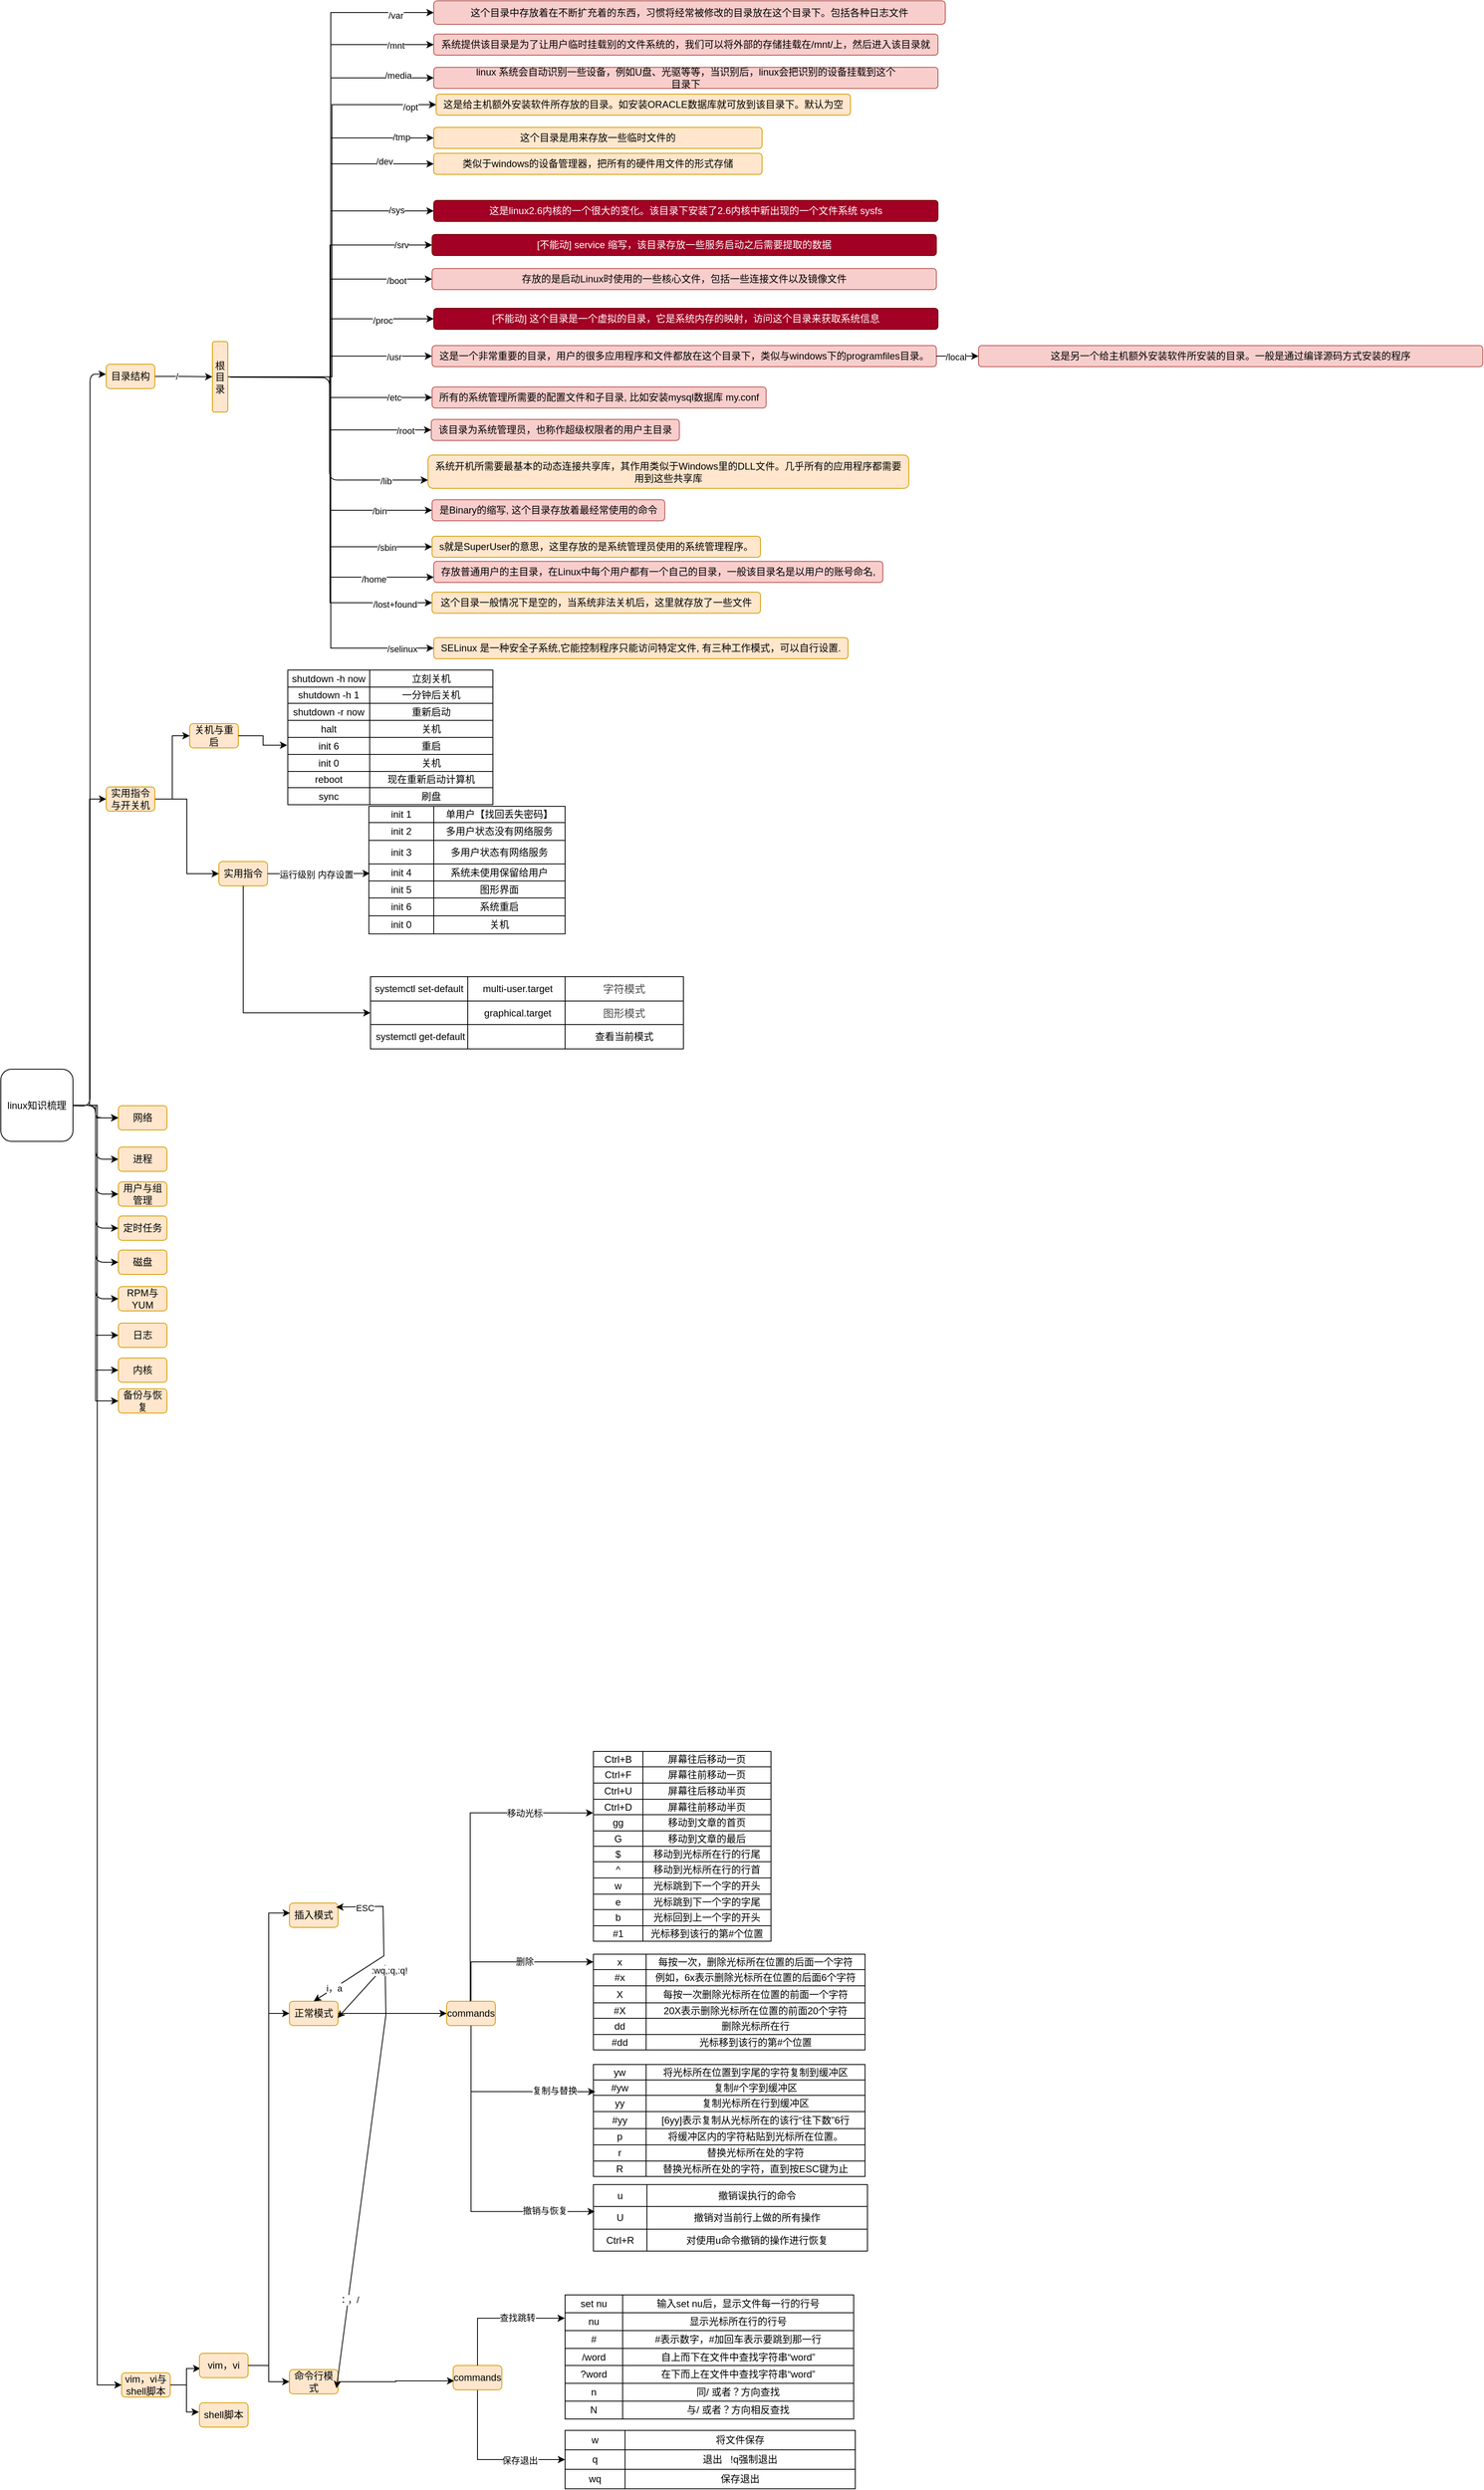 <mxfile version="24.8.6">
  <diagram name="第 1 页" id="q6HiDoMOUTd5LAEGEgPX">
    <mxGraphModel dx="1127" dy="2046" grid="0" gridSize="10" guides="1" tooltips="1" connect="1" arrows="1" fold="1" page="0" pageScale="1" pageWidth="827" pageHeight="1169" math="0" shadow="0">
      <root>
        <mxCell id="0" />
        <mxCell id="1" parent="0" />
        <mxCell id="VQppUx2D1PjsJDlK34uk-28" style="edgeStyle=orthogonalEdgeStyle;rounded=1;orthogonalLoop=1;jettySize=auto;html=1;" parent="1" source="VQppUx2D1PjsJDlK34uk-1" target="VQppUx2D1PjsJDlK34uk-11" edge="1">
          <mxGeometry relative="1" as="geometry" />
        </mxCell>
        <mxCell id="VQppUx2D1PjsJDlK34uk-29" style="edgeStyle=orthogonalEdgeStyle;rounded=1;orthogonalLoop=1;jettySize=auto;html=1;entryX=0;entryY=0.5;entryDx=0;entryDy=0;" parent="1" source="VQppUx2D1PjsJDlK34uk-1" target="VQppUx2D1PjsJDlK34uk-17" edge="1">
          <mxGeometry relative="1" as="geometry" />
        </mxCell>
        <mxCell id="3OuFwvBG6yCisxhikuSK-5" style="edgeStyle=orthogonalEdgeStyle;rounded=1;orthogonalLoop=1;jettySize=auto;html=1;entryX=0;entryY=0.5;entryDx=0;entryDy=0;" parent="1" source="VQppUx2D1PjsJDlK34uk-1" target="9HyWljI0tX69tsqAslQo-4" edge="1">
          <mxGeometry relative="1" as="geometry" />
        </mxCell>
        <mxCell id="3OuFwvBG6yCisxhikuSK-6" style="edgeStyle=orthogonalEdgeStyle;rounded=1;orthogonalLoop=1;jettySize=auto;html=1;entryX=0;entryY=0.5;entryDx=0;entryDy=0;" parent="1" source="VQppUx2D1PjsJDlK34uk-1" target="9HyWljI0tX69tsqAslQo-5" edge="1">
          <mxGeometry relative="1" as="geometry" />
        </mxCell>
        <mxCell id="3OuFwvBG6yCisxhikuSK-7" style="edgeStyle=orthogonalEdgeStyle;rounded=1;orthogonalLoop=1;jettySize=auto;html=1;entryX=0;entryY=0.5;entryDx=0;entryDy=0;" parent="1" source="VQppUx2D1PjsJDlK34uk-1" target="3OuFwvBG6yCisxhikuSK-1" edge="1">
          <mxGeometry relative="1" as="geometry" />
        </mxCell>
        <mxCell id="3OuFwvBG6yCisxhikuSK-9" style="edgeStyle=orthogonalEdgeStyle;rounded=1;orthogonalLoop=1;jettySize=auto;html=1;entryX=0;entryY=0.5;entryDx=0;entryDy=0;" parent="1" source="VQppUx2D1PjsJDlK34uk-1" target="3OuFwvBG6yCisxhikuSK-8" edge="1">
          <mxGeometry relative="1" as="geometry" />
        </mxCell>
        <mxCell id="_CivRj4n2iROgCBlS6BR-225" style="edgeStyle=orthogonalEdgeStyle;rounded=0;orthogonalLoop=1;jettySize=auto;html=1;entryX=0;entryY=0.5;entryDx=0;entryDy=0;" edge="1" parent="1" source="VQppUx2D1PjsJDlK34uk-1" target="WtJvPKpndNf4Lo6qMJNH-1">
          <mxGeometry relative="1" as="geometry" />
        </mxCell>
        <mxCell id="_CivRj4n2iROgCBlS6BR-226" style="edgeStyle=orthogonalEdgeStyle;rounded=0;orthogonalLoop=1;jettySize=auto;html=1;entryX=0;entryY=0.5;entryDx=0;entryDy=0;" edge="1" parent="1" source="VQppUx2D1PjsJDlK34uk-1" target="WtJvPKpndNf4Lo6qMJNH-2">
          <mxGeometry relative="1" as="geometry" />
        </mxCell>
        <mxCell id="_CivRj4n2iROgCBlS6BR-227" value="" style="edgeStyle=orthogonalEdgeStyle;rounded=0;orthogonalLoop=1;jettySize=auto;html=1;" edge="1" parent="1" source="VQppUx2D1PjsJDlK34uk-1" target="VQppUx2D1PjsJDlK34uk-11">
          <mxGeometry relative="1" as="geometry" />
        </mxCell>
        <mxCell id="_CivRj4n2iROgCBlS6BR-228" style="edgeStyle=orthogonalEdgeStyle;rounded=0;orthogonalLoop=1;jettySize=auto;html=1;entryX=0;entryY=0.5;entryDx=0;entryDy=0;" edge="1" parent="1" source="VQppUx2D1PjsJDlK34uk-1" target="_CivRj4n2iROgCBlS6BR-1">
          <mxGeometry relative="1" as="geometry" />
        </mxCell>
        <mxCell id="_CivRj4n2iROgCBlS6BR-236" style="edgeStyle=orthogonalEdgeStyle;rounded=0;orthogonalLoop=1;jettySize=auto;html=1;entryX=0;entryY=0.5;entryDx=0;entryDy=0;" edge="1" parent="1" source="VQppUx2D1PjsJDlK34uk-1" target="WtJvPKpndNf4Lo6qMJNH-3">
          <mxGeometry relative="1" as="geometry" />
        </mxCell>
        <mxCell id="_CivRj4n2iROgCBlS6BR-319" style="edgeStyle=orthogonalEdgeStyle;rounded=0;orthogonalLoop=1;jettySize=auto;html=1;entryX=0;entryY=0.5;entryDx=0;entryDy=0;" edge="1" parent="1" source="VQppUx2D1PjsJDlK34uk-1" target="VQppUx2D1PjsJDlK34uk-9">
          <mxGeometry relative="1" as="geometry" />
        </mxCell>
        <mxCell id="VQppUx2D1PjsJDlK34uk-1" value="linux知识梳理" style="whiteSpace=wrap;html=1;aspect=fixed;rounded=1;" parent="1" vertex="1">
          <mxGeometry x="-94" y="201" width="89" height="89" as="geometry" />
        </mxCell>
        <mxCell id="VQppUx2D1PjsJDlK34uk-11" value="网络" style="text;html=1;align=center;verticalAlign=middle;whiteSpace=wrap;rounded=1;fillColor=#ffe6cc;strokeColor=#d79b00;" parent="1" vertex="1">
          <mxGeometry x="51" y="246" width="60" height="30" as="geometry" />
        </mxCell>
        <mxCell id="VQppUx2D1PjsJDlK34uk-17" value="进程" style="text;html=1;align=center;verticalAlign=middle;whiteSpace=wrap;rounded=1;fillColor=#ffe6cc;strokeColor=#d79b00;" parent="1" vertex="1">
          <mxGeometry x="51" y="297" width="60" height="30" as="geometry" />
        </mxCell>
        <mxCell id="9HyWljI0tX69tsqAslQo-4" value="用户与组管理" style="text;html=1;align=center;verticalAlign=middle;whiteSpace=wrap;rounded=1;fillColor=#ffe6cc;strokeColor=#d79b00;" parent="1" vertex="1">
          <mxGeometry x="51" y="340" width="60" height="30" as="geometry" />
        </mxCell>
        <mxCell id="9HyWljI0tX69tsqAslQo-5" value="定时任务" style="text;html=1;align=center;verticalAlign=middle;whiteSpace=wrap;rounded=1;fillColor=#ffe6cc;strokeColor=#d79b00;" parent="1" vertex="1">
          <mxGeometry x="51" y="382" width="60" height="30" as="geometry" />
        </mxCell>
        <mxCell id="3OuFwvBG6yCisxhikuSK-1" value="磁盘" style="text;html=1;align=center;verticalAlign=middle;whiteSpace=wrap;rounded=1;fillColor=#ffe6cc;strokeColor=#d79b00;" parent="1" vertex="1">
          <mxGeometry x="51" y="424" width="60" height="30" as="geometry" />
        </mxCell>
        <mxCell id="3OuFwvBG6yCisxhikuSK-3" style="edgeStyle=orthogonalEdgeStyle;rounded=1;orthogonalLoop=1;jettySize=auto;html=1;entryX=-0.005;entryY=0.41;entryDx=0;entryDy=0;entryPerimeter=0;" parent="1" target="3OuFwvBG6yCisxhikuSK-2" edge="1">
          <mxGeometry relative="1" as="geometry">
            <mxPoint x="-5" y="246" as="sourcePoint" />
          </mxGeometry>
        </mxCell>
        <mxCell id="3OuFwvBG6yCisxhikuSK-8" value="RPM与YUM" style="text;html=1;align=center;verticalAlign=middle;whiteSpace=wrap;rounded=1;fillColor=#ffe6cc;strokeColor=#d79b00;" parent="1" vertex="1">
          <mxGeometry x="51" y="469" width="60" height="30" as="geometry" />
        </mxCell>
        <mxCell id="WtJvPKpndNf4Lo6qMJNH-1" value="日志" style="text;html=1;align=center;verticalAlign=middle;whiteSpace=wrap;rounded=1;fillColor=#ffe6cc;strokeColor=#d79b00;" parent="1" vertex="1">
          <mxGeometry x="51" y="514" width="60" height="30" as="geometry" />
        </mxCell>
        <mxCell id="WtJvPKpndNf4Lo6qMJNH-2" value="内核" style="text;html=1;align=center;verticalAlign=middle;whiteSpace=wrap;rounded=1;fillColor=#ffe6cc;strokeColor=#d79b00;" parent="1" vertex="1">
          <mxGeometry x="51" y="557" width="60" height="30" as="geometry" />
        </mxCell>
        <mxCell id="WtJvPKpndNf4Lo6qMJNH-3" value="备份与恢复" style="text;html=1;align=center;verticalAlign=middle;whiteSpace=wrap;rounded=1;fillColor=#ffe6cc;strokeColor=#d79b00;" parent="1" vertex="1">
          <mxGeometry x="51" y="595" width="60" height="30" as="geometry" />
        </mxCell>
        <mxCell id="_CivRj4n2iROgCBlS6BR-1" value="vim，vi与shell脚本" style="text;html=1;align=center;verticalAlign=middle;whiteSpace=wrap;rounded=1;fillColor=#ffe6cc;strokeColor=#d79b00;" vertex="1" parent="1">
          <mxGeometry x="55" y="1808" width="60" height="30" as="geometry" />
        </mxCell>
        <mxCell id="_CivRj4n2iROgCBlS6BR-5" value="shell脚本" style="text;html=1;align=center;verticalAlign=middle;whiteSpace=wrap;rounded=1;fillColor=#ffe6cc;strokeColor=#d79b00;" vertex="1" parent="1">
          <mxGeometry x="151" y="1845" width="60" height="30" as="geometry" />
        </mxCell>
        <mxCell id="_CivRj4n2iROgCBlS6BR-9" style="edgeStyle=orthogonalEdgeStyle;rounded=0;orthogonalLoop=1;jettySize=auto;html=1;entryX=0.019;entryY=0.626;entryDx=0;entryDy=0;entryPerimeter=0;" edge="1" parent="1" source="_CivRj4n2iROgCBlS6BR-1" target="_CivRj4n2iROgCBlS6BR-3">
          <mxGeometry relative="1" as="geometry" />
        </mxCell>
        <mxCell id="_CivRj4n2iROgCBlS6BR-10" style="edgeStyle=orthogonalEdgeStyle;rounded=0;orthogonalLoop=1;jettySize=auto;html=1;entryX=-0.011;entryY=0.379;entryDx=0;entryDy=0;entryPerimeter=0;" edge="1" parent="1" source="_CivRj4n2iROgCBlS6BR-1" target="_CivRj4n2iROgCBlS6BR-5">
          <mxGeometry relative="1" as="geometry" />
        </mxCell>
        <mxCell id="_CivRj4n2iROgCBlS6BR-231" value="" style="group" vertex="1" connectable="0" parent="1">
          <mxGeometry x="456" y="1042" width="519" height="616" as="geometry" />
        </mxCell>
        <mxCell id="_CivRj4n2iROgCBlS6BR-135" style="edgeStyle=orthogonalEdgeStyle;rounded=0;orthogonalLoop=1;jettySize=auto;html=1;" edge="1" parent="_CivRj4n2iROgCBlS6BR-231" source="_CivRj4n2iROgCBlS6BR-38" target="_CivRj4n2iROgCBlS6BR-99">
          <mxGeometry relative="1" as="geometry" />
        </mxCell>
        <mxCell id="_CivRj4n2iROgCBlS6BR-136" value="删除" style="edgeLabel;html=1;align=center;verticalAlign=middle;resizable=0;points=[];" vertex="1" connectable="0" parent="_CivRj4n2iROgCBlS6BR-135">
          <mxGeometry x="0.15" y="1" relative="1" as="geometry">
            <mxPoint as="offset" />
          </mxGeometry>
        </mxCell>
        <mxCell id="_CivRj4n2iROgCBlS6BR-38" value="commands" style="text;html=1;align=center;verticalAlign=middle;whiteSpace=wrap;rounded=1;fillColor=#ffe6cc;strokeColor=#d79b00;movable=1;resizable=1;rotatable=1;deletable=1;editable=1;locked=0;connectable=1;" vertex="1" parent="_CivRj4n2iROgCBlS6BR-231">
          <mxGeometry y="308" width="60" height="30" as="geometry" />
        </mxCell>
        <mxCell id="_CivRj4n2iROgCBlS6BR-58" value="" style="shape=table;startSize=0;container=1;collapsible=0;childLayout=tableLayout;" vertex="1" parent="_CivRj4n2iROgCBlS6BR-231">
          <mxGeometry x="181" width="219" height="234" as="geometry" />
        </mxCell>
        <mxCell id="_CivRj4n2iROgCBlS6BR-59" value="" style="shape=tableRow;horizontal=0;startSize=0;swimlaneHead=0;swimlaneBody=0;strokeColor=inherit;top=0;left=0;bottom=0;right=0;collapsible=0;dropTarget=0;fillColor=none;points=[[0,0.5],[1,0.5]];portConstraint=eastwest;" vertex="1" parent="_CivRj4n2iROgCBlS6BR-58">
          <mxGeometry width="219" height="19" as="geometry" />
        </mxCell>
        <mxCell id="_CivRj4n2iROgCBlS6BR-60" value="Ctrl+B" style="shape=partialRectangle;html=1;whiteSpace=wrap;connectable=0;strokeColor=inherit;overflow=hidden;fillColor=none;top=0;left=0;bottom=0;right=0;pointerEvents=1;" vertex="1" parent="_CivRj4n2iROgCBlS6BR-59">
          <mxGeometry width="61" height="19" as="geometry">
            <mxRectangle width="61" height="19" as="alternateBounds" />
          </mxGeometry>
        </mxCell>
        <mxCell id="_CivRj4n2iROgCBlS6BR-61" value="屏幕往后移动一页" style="shape=partialRectangle;html=1;whiteSpace=wrap;connectable=0;strokeColor=inherit;overflow=hidden;fillColor=none;top=0;left=0;bottom=0;right=0;pointerEvents=1;" vertex="1" parent="_CivRj4n2iROgCBlS6BR-59">
          <mxGeometry x="61" width="158" height="19" as="geometry">
            <mxRectangle width="158" height="19" as="alternateBounds" />
          </mxGeometry>
        </mxCell>
        <mxCell id="_CivRj4n2iROgCBlS6BR-62" value="" style="shape=tableRow;horizontal=0;startSize=0;swimlaneHead=0;swimlaneBody=0;strokeColor=inherit;top=0;left=0;bottom=0;right=0;collapsible=0;dropTarget=0;fillColor=none;points=[[0,0.5],[1,0.5]];portConstraint=eastwest;" vertex="1" parent="_CivRj4n2iROgCBlS6BR-58">
          <mxGeometry y="19" width="219" height="20" as="geometry" />
        </mxCell>
        <mxCell id="_CivRj4n2iROgCBlS6BR-63" value="Ctrl+F" style="shape=partialRectangle;html=1;whiteSpace=wrap;connectable=0;strokeColor=inherit;overflow=hidden;fillColor=none;top=0;left=0;bottom=0;right=0;pointerEvents=1;" vertex="1" parent="_CivRj4n2iROgCBlS6BR-62">
          <mxGeometry width="61" height="20" as="geometry">
            <mxRectangle width="61" height="20" as="alternateBounds" />
          </mxGeometry>
        </mxCell>
        <mxCell id="_CivRj4n2iROgCBlS6BR-64" value="屏幕往前移动一页" style="shape=partialRectangle;html=1;whiteSpace=wrap;connectable=0;strokeColor=inherit;overflow=hidden;fillColor=none;top=0;left=0;bottom=0;right=0;pointerEvents=1;" vertex="1" parent="_CivRj4n2iROgCBlS6BR-62">
          <mxGeometry x="61" width="158" height="20" as="geometry">
            <mxRectangle width="158" height="20" as="alternateBounds" />
          </mxGeometry>
        </mxCell>
        <mxCell id="_CivRj4n2iROgCBlS6BR-65" value="" style="shape=tableRow;horizontal=0;startSize=0;swimlaneHead=0;swimlaneBody=0;strokeColor=inherit;top=0;left=0;bottom=0;right=0;collapsible=0;dropTarget=0;fillColor=none;points=[[0,0.5],[1,0.5]];portConstraint=eastwest;" vertex="1" parent="_CivRj4n2iROgCBlS6BR-58">
          <mxGeometry y="39" width="219" height="20" as="geometry" />
        </mxCell>
        <mxCell id="_CivRj4n2iROgCBlS6BR-66" value="Ctrl+U" style="shape=partialRectangle;html=1;whiteSpace=wrap;connectable=0;strokeColor=inherit;overflow=hidden;fillColor=none;top=0;left=0;bottom=0;right=0;pointerEvents=1;" vertex="1" parent="_CivRj4n2iROgCBlS6BR-65">
          <mxGeometry width="61" height="20" as="geometry">
            <mxRectangle width="61" height="20" as="alternateBounds" />
          </mxGeometry>
        </mxCell>
        <mxCell id="_CivRj4n2iROgCBlS6BR-67" value="屏幕往后移动半页" style="shape=partialRectangle;html=1;whiteSpace=wrap;connectable=0;strokeColor=inherit;overflow=hidden;fillColor=none;top=0;left=0;bottom=0;right=0;pointerEvents=1;" vertex="1" parent="_CivRj4n2iROgCBlS6BR-65">
          <mxGeometry x="61" width="158" height="20" as="geometry">
            <mxRectangle width="158" height="20" as="alternateBounds" />
          </mxGeometry>
        </mxCell>
        <mxCell id="_CivRj4n2iROgCBlS6BR-68" value="" style="shape=tableRow;horizontal=0;startSize=0;swimlaneHead=0;swimlaneBody=0;strokeColor=inherit;top=0;left=0;bottom=0;right=0;collapsible=0;dropTarget=0;fillColor=none;points=[[0,0.5],[1,0.5]];portConstraint=eastwest;" vertex="1" parent="_CivRj4n2iROgCBlS6BR-58">
          <mxGeometry y="59" width="219" height="19" as="geometry" />
        </mxCell>
        <mxCell id="_CivRj4n2iROgCBlS6BR-69" value="Ctrl+D" style="shape=partialRectangle;html=1;whiteSpace=wrap;connectable=0;strokeColor=inherit;overflow=hidden;fillColor=none;top=0;left=0;bottom=0;right=0;pointerEvents=1;" vertex="1" parent="_CivRj4n2iROgCBlS6BR-68">
          <mxGeometry width="61" height="19" as="geometry">
            <mxRectangle width="61" height="19" as="alternateBounds" />
          </mxGeometry>
        </mxCell>
        <mxCell id="_CivRj4n2iROgCBlS6BR-70" value="屏幕往前移动半页" style="shape=partialRectangle;html=1;whiteSpace=wrap;connectable=0;strokeColor=inherit;overflow=hidden;fillColor=none;top=0;left=0;bottom=0;right=0;pointerEvents=1;" vertex="1" parent="_CivRj4n2iROgCBlS6BR-68">
          <mxGeometry x="61" width="158" height="19" as="geometry">
            <mxRectangle width="158" height="19" as="alternateBounds" />
          </mxGeometry>
        </mxCell>
        <mxCell id="_CivRj4n2iROgCBlS6BR-71" value="" style="shape=tableRow;horizontal=0;startSize=0;swimlaneHead=0;swimlaneBody=0;strokeColor=inherit;top=0;left=0;bottom=0;right=0;collapsible=0;dropTarget=0;fillColor=none;points=[[0,0.5],[1,0.5]];portConstraint=eastwest;" vertex="1" parent="_CivRj4n2iROgCBlS6BR-58">
          <mxGeometry y="78" width="219" height="20" as="geometry" />
        </mxCell>
        <mxCell id="_CivRj4n2iROgCBlS6BR-72" value="gg" style="shape=partialRectangle;html=1;whiteSpace=wrap;connectable=0;strokeColor=inherit;overflow=hidden;fillColor=none;top=0;left=0;bottom=0;right=0;pointerEvents=1;" vertex="1" parent="_CivRj4n2iROgCBlS6BR-71">
          <mxGeometry width="61" height="20" as="geometry">
            <mxRectangle width="61" height="20" as="alternateBounds" />
          </mxGeometry>
        </mxCell>
        <mxCell id="_CivRj4n2iROgCBlS6BR-73" value="移动到文章的首页" style="shape=partialRectangle;html=1;whiteSpace=wrap;connectable=0;strokeColor=inherit;overflow=hidden;fillColor=none;top=0;left=0;bottom=0;right=0;pointerEvents=1;" vertex="1" parent="_CivRj4n2iROgCBlS6BR-71">
          <mxGeometry x="61" width="158" height="20" as="geometry">
            <mxRectangle width="158" height="20" as="alternateBounds" />
          </mxGeometry>
        </mxCell>
        <mxCell id="_CivRj4n2iROgCBlS6BR-74" value="" style="shape=tableRow;horizontal=0;startSize=0;swimlaneHead=0;swimlaneBody=0;strokeColor=inherit;top=0;left=0;bottom=0;right=0;collapsible=0;dropTarget=0;fillColor=none;points=[[0,0.5],[1,0.5]];portConstraint=eastwest;" vertex="1" parent="_CivRj4n2iROgCBlS6BR-58">
          <mxGeometry y="98" width="219" height="19" as="geometry" />
        </mxCell>
        <mxCell id="_CivRj4n2iROgCBlS6BR-75" value="G" style="shape=partialRectangle;html=1;whiteSpace=wrap;connectable=0;strokeColor=inherit;overflow=hidden;fillColor=none;top=0;left=0;bottom=0;right=0;pointerEvents=1;" vertex="1" parent="_CivRj4n2iROgCBlS6BR-74">
          <mxGeometry width="61" height="19" as="geometry">
            <mxRectangle width="61" height="19" as="alternateBounds" />
          </mxGeometry>
        </mxCell>
        <mxCell id="_CivRj4n2iROgCBlS6BR-76" value="移动到文章的最后" style="shape=partialRectangle;html=1;whiteSpace=wrap;connectable=0;strokeColor=inherit;overflow=hidden;fillColor=none;top=0;left=0;bottom=0;right=0;pointerEvents=1;" vertex="1" parent="_CivRj4n2iROgCBlS6BR-74">
          <mxGeometry x="61" width="158" height="19" as="geometry">
            <mxRectangle width="158" height="19" as="alternateBounds" />
          </mxGeometry>
        </mxCell>
        <mxCell id="_CivRj4n2iROgCBlS6BR-77" value="" style="shape=tableRow;horizontal=0;startSize=0;swimlaneHead=0;swimlaneBody=0;strokeColor=inherit;top=0;left=0;bottom=0;right=0;collapsible=0;dropTarget=0;fillColor=none;points=[[0,0.5],[1,0.5]];portConstraint=eastwest;" vertex="1" parent="_CivRj4n2iROgCBlS6BR-58">
          <mxGeometry y="117" width="219" height="19" as="geometry" />
        </mxCell>
        <mxCell id="_CivRj4n2iROgCBlS6BR-78" value="$" style="shape=partialRectangle;html=1;whiteSpace=wrap;connectable=0;strokeColor=inherit;overflow=hidden;fillColor=none;top=0;left=0;bottom=0;right=0;pointerEvents=1;" vertex="1" parent="_CivRj4n2iROgCBlS6BR-77">
          <mxGeometry width="61" height="19" as="geometry">
            <mxRectangle width="61" height="19" as="alternateBounds" />
          </mxGeometry>
        </mxCell>
        <mxCell id="_CivRj4n2iROgCBlS6BR-79" value="移动到光标所在行的行尾" style="shape=partialRectangle;html=1;whiteSpace=wrap;connectable=0;strokeColor=inherit;overflow=hidden;fillColor=none;top=0;left=0;bottom=0;right=0;pointerEvents=1;" vertex="1" parent="_CivRj4n2iROgCBlS6BR-77">
          <mxGeometry x="61" width="158" height="19" as="geometry">
            <mxRectangle width="158" height="19" as="alternateBounds" />
          </mxGeometry>
        </mxCell>
        <mxCell id="_CivRj4n2iROgCBlS6BR-80" value="" style="shape=tableRow;horizontal=0;startSize=0;swimlaneHead=0;swimlaneBody=0;strokeColor=inherit;top=0;left=0;bottom=0;right=0;collapsible=0;dropTarget=0;fillColor=none;points=[[0,0.5],[1,0.5]];portConstraint=eastwest;" vertex="1" parent="_CivRj4n2iROgCBlS6BR-58">
          <mxGeometry y="136" width="219" height="20" as="geometry" />
        </mxCell>
        <mxCell id="_CivRj4n2iROgCBlS6BR-81" value="^" style="shape=partialRectangle;html=1;whiteSpace=wrap;connectable=0;strokeColor=inherit;overflow=hidden;fillColor=none;top=0;left=0;bottom=0;right=0;pointerEvents=1;" vertex="1" parent="_CivRj4n2iROgCBlS6BR-80">
          <mxGeometry width="61" height="20" as="geometry">
            <mxRectangle width="61" height="20" as="alternateBounds" />
          </mxGeometry>
        </mxCell>
        <mxCell id="_CivRj4n2iROgCBlS6BR-82" value="移动到光标所在行的行首" style="shape=partialRectangle;html=1;whiteSpace=wrap;connectable=0;strokeColor=inherit;overflow=hidden;fillColor=none;top=0;left=0;bottom=0;right=0;pointerEvents=1;" vertex="1" parent="_CivRj4n2iROgCBlS6BR-80">
          <mxGeometry x="61" width="158" height="20" as="geometry">
            <mxRectangle width="158" height="20" as="alternateBounds" />
          </mxGeometry>
        </mxCell>
        <mxCell id="_CivRj4n2iROgCBlS6BR-83" value="" style="shape=tableRow;horizontal=0;startSize=0;swimlaneHead=0;swimlaneBody=0;strokeColor=inherit;top=0;left=0;bottom=0;right=0;collapsible=0;dropTarget=0;fillColor=none;points=[[0,0.5],[1,0.5]];portConstraint=eastwest;" vertex="1" parent="_CivRj4n2iROgCBlS6BR-58">
          <mxGeometry y="156" width="219" height="20" as="geometry" />
        </mxCell>
        <mxCell id="_CivRj4n2iROgCBlS6BR-84" value="w" style="shape=partialRectangle;html=1;whiteSpace=wrap;connectable=0;strokeColor=inherit;overflow=hidden;fillColor=none;top=0;left=0;bottom=0;right=0;pointerEvents=1;" vertex="1" parent="_CivRj4n2iROgCBlS6BR-83">
          <mxGeometry width="61" height="20" as="geometry">
            <mxRectangle width="61" height="20" as="alternateBounds" />
          </mxGeometry>
        </mxCell>
        <mxCell id="_CivRj4n2iROgCBlS6BR-85" value="光标跳到下一个字的开头" style="shape=partialRectangle;html=1;whiteSpace=wrap;connectable=0;strokeColor=inherit;overflow=hidden;fillColor=none;top=0;left=0;bottom=0;right=0;pointerEvents=1;" vertex="1" parent="_CivRj4n2iROgCBlS6BR-83">
          <mxGeometry x="61" width="158" height="20" as="geometry">
            <mxRectangle width="158" height="20" as="alternateBounds" />
          </mxGeometry>
        </mxCell>
        <mxCell id="_CivRj4n2iROgCBlS6BR-86" value="" style="shape=tableRow;horizontal=0;startSize=0;swimlaneHead=0;swimlaneBody=0;strokeColor=inherit;top=0;left=0;bottom=0;right=0;collapsible=0;dropTarget=0;fillColor=none;points=[[0,0.5],[1,0.5]];portConstraint=eastwest;" vertex="1" parent="_CivRj4n2iROgCBlS6BR-58">
          <mxGeometry y="176" width="219" height="19" as="geometry" />
        </mxCell>
        <mxCell id="_CivRj4n2iROgCBlS6BR-87" value="e" style="shape=partialRectangle;html=1;whiteSpace=wrap;connectable=0;strokeColor=inherit;overflow=hidden;fillColor=none;top=0;left=0;bottom=0;right=0;pointerEvents=1;" vertex="1" parent="_CivRj4n2iROgCBlS6BR-86">
          <mxGeometry width="61" height="19" as="geometry">
            <mxRectangle width="61" height="19" as="alternateBounds" />
          </mxGeometry>
        </mxCell>
        <mxCell id="_CivRj4n2iROgCBlS6BR-88" value="光标跳到下一个字的字尾" style="shape=partialRectangle;html=1;whiteSpace=wrap;connectable=0;strokeColor=inherit;overflow=hidden;fillColor=none;top=0;left=0;bottom=0;right=0;pointerEvents=1;" vertex="1" parent="_CivRj4n2iROgCBlS6BR-86">
          <mxGeometry x="61" width="158" height="19" as="geometry">
            <mxRectangle width="158" height="19" as="alternateBounds" />
          </mxGeometry>
        </mxCell>
        <mxCell id="_CivRj4n2iROgCBlS6BR-89" value="" style="shape=tableRow;horizontal=0;startSize=0;swimlaneHead=0;swimlaneBody=0;strokeColor=inherit;top=0;left=0;bottom=0;right=0;collapsible=0;dropTarget=0;fillColor=none;points=[[0,0.5],[1,0.5]];portConstraint=eastwest;" vertex="1" parent="_CivRj4n2iROgCBlS6BR-58">
          <mxGeometry y="195" width="219" height="20" as="geometry" />
        </mxCell>
        <mxCell id="_CivRj4n2iROgCBlS6BR-90" value="b" style="shape=partialRectangle;html=1;whiteSpace=wrap;connectable=0;strokeColor=inherit;overflow=hidden;fillColor=none;top=0;left=0;bottom=0;right=0;pointerEvents=1;" vertex="1" parent="_CivRj4n2iROgCBlS6BR-89">
          <mxGeometry width="61" height="20" as="geometry">
            <mxRectangle width="61" height="20" as="alternateBounds" />
          </mxGeometry>
        </mxCell>
        <mxCell id="_CivRj4n2iROgCBlS6BR-91" value="光标回到上一个字的开头" style="shape=partialRectangle;html=1;whiteSpace=wrap;connectable=0;strokeColor=inherit;overflow=hidden;fillColor=none;top=0;left=0;bottom=0;right=0;pointerEvents=1;" vertex="1" parent="_CivRj4n2iROgCBlS6BR-89">
          <mxGeometry x="61" width="158" height="20" as="geometry">
            <mxRectangle width="158" height="20" as="alternateBounds" />
          </mxGeometry>
        </mxCell>
        <mxCell id="_CivRj4n2iROgCBlS6BR-92" value="" style="shape=tableRow;horizontal=0;startSize=0;swimlaneHead=0;swimlaneBody=0;strokeColor=inherit;top=0;left=0;bottom=0;right=0;collapsible=0;dropTarget=0;fillColor=none;points=[[0,0.5],[1,0.5]];portConstraint=eastwest;" vertex="1" parent="_CivRj4n2iROgCBlS6BR-58">
          <mxGeometry y="215" width="219" height="19" as="geometry" />
        </mxCell>
        <mxCell id="_CivRj4n2iROgCBlS6BR-93" value="#1" style="shape=partialRectangle;html=1;whiteSpace=wrap;connectable=0;strokeColor=inherit;overflow=hidden;fillColor=none;top=0;left=0;bottom=0;right=0;pointerEvents=1;" vertex="1" parent="_CivRj4n2iROgCBlS6BR-92">
          <mxGeometry width="61" height="19" as="geometry">
            <mxRectangle width="61" height="19" as="alternateBounds" />
          </mxGeometry>
        </mxCell>
        <mxCell id="_CivRj4n2iROgCBlS6BR-94" value="光标移到该行的第#个位置" style="shape=partialRectangle;html=1;whiteSpace=wrap;connectable=0;strokeColor=inherit;overflow=hidden;fillColor=none;top=0;left=0;bottom=0;right=0;pointerEvents=1;" vertex="1" parent="_CivRj4n2iROgCBlS6BR-92">
          <mxGeometry x="61" width="158" height="19" as="geometry">
            <mxRectangle width="158" height="19" as="alternateBounds" />
          </mxGeometry>
        </mxCell>
        <mxCell id="_CivRj4n2iROgCBlS6BR-96" style="edgeStyle=orthogonalEdgeStyle;rounded=0;orthogonalLoop=1;jettySize=auto;html=1;entryX=-0.001;entryY=0.324;entryDx=0;entryDy=0;entryPerimeter=0;" edge="1" parent="_CivRj4n2iROgCBlS6BR-231" source="_CivRj4n2iROgCBlS6BR-38" target="_CivRj4n2iROgCBlS6BR-58">
          <mxGeometry relative="1" as="geometry">
            <Array as="points">
              <mxPoint x="29" y="259" />
              <mxPoint x="29" y="76" />
            </Array>
          </mxGeometry>
        </mxCell>
        <mxCell id="_CivRj4n2iROgCBlS6BR-97" value="移动光标" style="edgeLabel;html=1;align=center;verticalAlign=middle;resizable=0;points=[];" vertex="1" connectable="0" parent="_CivRj4n2iROgCBlS6BR-96">
          <mxGeometry x="0.558" relative="1" as="geometry">
            <mxPoint as="offset" />
          </mxGeometry>
        </mxCell>
        <mxCell id="_CivRj4n2iROgCBlS6BR-138" value="" style="shape=table;startSize=0;container=1;collapsible=0;childLayout=tableLayout;" vertex="1" parent="_CivRj4n2iROgCBlS6BR-231">
          <mxGeometry x="181" y="386" width="335" height="138" as="geometry" />
        </mxCell>
        <mxCell id="_CivRj4n2iROgCBlS6BR-160" style="shape=tableRow;horizontal=0;startSize=0;swimlaneHead=0;swimlaneBody=0;strokeColor=inherit;top=0;left=0;bottom=0;right=0;collapsible=0;dropTarget=0;fillColor=none;points=[[0,0.5],[1,0.5]];portConstraint=eastwest;" vertex="1" parent="_CivRj4n2iROgCBlS6BR-138">
          <mxGeometry width="335" height="19" as="geometry" />
        </mxCell>
        <mxCell id="_CivRj4n2iROgCBlS6BR-161" value="yw" style="shape=partialRectangle;html=1;whiteSpace=wrap;connectable=0;strokeColor=inherit;overflow=hidden;fillColor=none;top=0;left=0;bottom=0;right=0;pointerEvents=1;" vertex="1" parent="_CivRj4n2iROgCBlS6BR-160">
          <mxGeometry width="65" height="19" as="geometry">
            <mxRectangle width="65" height="19" as="alternateBounds" />
          </mxGeometry>
        </mxCell>
        <mxCell id="_CivRj4n2iROgCBlS6BR-162" value="将光标所在位置到字尾的字符复制到缓冲区" style="shape=partialRectangle;html=1;whiteSpace=wrap;connectable=0;strokeColor=inherit;overflow=hidden;fillColor=none;top=0;left=0;bottom=0;right=0;pointerEvents=1;" vertex="1" parent="_CivRj4n2iROgCBlS6BR-160">
          <mxGeometry x="65" width="270" height="19" as="geometry">
            <mxRectangle width="270" height="19" as="alternateBounds" />
          </mxGeometry>
        </mxCell>
        <mxCell id="_CivRj4n2iROgCBlS6BR-139" value="" style="shape=tableRow;horizontal=0;startSize=0;swimlaneHead=0;swimlaneBody=0;strokeColor=inherit;top=0;left=0;bottom=0;right=0;collapsible=0;dropTarget=0;fillColor=none;points=[[0,0.5],[1,0.5]];portConstraint=eastwest;" vertex="1" parent="_CivRj4n2iROgCBlS6BR-138">
          <mxGeometry y="19" width="335" height="19" as="geometry" />
        </mxCell>
        <mxCell id="_CivRj4n2iROgCBlS6BR-140" value="#yw" style="shape=partialRectangle;html=1;whiteSpace=wrap;connectable=0;strokeColor=inherit;overflow=hidden;fillColor=none;top=0;left=0;bottom=0;right=0;pointerEvents=1;" vertex="1" parent="_CivRj4n2iROgCBlS6BR-139">
          <mxGeometry width="65" height="19" as="geometry">
            <mxRectangle width="65" height="19" as="alternateBounds" />
          </mxGeometry>
        </mxCell>
        <mxCell id="_CivRj4n2iROgCBlS6BR-141" value="复制#个字到缓冲区" style="shape=partialRectangle;html=1;whiteSpace=wrap;connectable=0;strokeColor=inherit;overflow=hidden;fillColor=none;top=0;left=0;bottom=0;right=0;pointerEvents=1;" vertex="1" parent="_CivRj4n2iROgCBlS6BR-139">
          <mxGeometry x="65" width="270" height="19" as="geometry">
            <mxRectangle width="270" height="19" as="alternateBounds" />
          </mxGeometry>
        </mxCell>
        <mxCell id="_CivRj4n2iROgCBlS6BR-142" value="" style="shape=tableRow;horizontal=0;startSize=0;swimlaneHead=0;swimlaneBody=0;strokeColor=inherit;top=0;left=0;bottom=0;right=0;collapsible=0;dropTarget=0;fillColor=none;points=[[0,0.5],[1,0.5]];portConstraint=eastwest;" vertex="1" parent="_CivRj4n2iROgCBlS6BR-138">
          <mxGeometry y="38" width="335" height="20" as="geometry" />
        </mxCell>
        <mxCell id="_CivRj4n2iROgCBlS6BR-143" value="yy" style="shape=partialRectangle;html=1;whiteSpace=wrap;connectable=0;strokeColor=inherit;overflow=hidden;fillColor=none;top=0;left=0;bottom=0;right=0;pointerEvents=1;" vertex="1" parent="_CivRj4n2iROgCBlS6BR-142">
          <mxGeometry width="65" height="20" as="geometry">
            <mxRectangle width="65" height="20" as="alternateBounds" />
          </mxGeometry>
        </mxCell>
        <mxCell id="_CivRj4n2iROgCBlS6BR-144" value="复制光标所在行到缓冲区" style="shape=partialRectangle;html=1;whiteSpace=wrap;connectable=0;strokeColor=inherit;overflow=hidden;fillColor=none;top=0;left=0;bottom=0;right=0;pointerEvents=1;" vertex="1" parent="_CivRj4n2iROgCBlS6BR-142">
          <mxGeometry x="65" width="270" height="20" as="geometry">
            <mxRectangle width="270" height="20" as="alternateBounds" />
          </mxGeometry>
        </mxCell>
        <mxCell id="_CivRj4n2iROgCBlS6BR-145" value="" style="shape=tableRow;horizontal=0;startSize=0;swimlaneHead=0;swimlaneBody=0;strokeColor=inherit;top=0;left=0;bottom=0;right=0;collapsible=0;dropTarget=0;fillColor=none;points=[[0,0.5],[1,0.5]];portConstraint=eastwest;" vertex="1" parent="_CivRj4n2iROgCBlS6BR-138">
          <mxGeometry y="58" width="335" height="21" as="geometry" />
        </mxCell>
        <mxCell id="_CivRj4n2iROgCBlS6BR-146" value="#yy" style="shape=partialRectangle;html=1;whiteSpace=wrap;connectable=0;strokeColor=inherit;overflow=hidden;fillColor=none;top=0;left=0;bottom=0;right=0;pointerEvents=1;" vertex="1" parent="_CivRj4n2iROgCBlS6BR-145">
          <mxGeometry width="65" height="21" as="geometry">
            <mxRectangle width="65" height="21" as="alternateBounds" />
          </mxGeometry>
        </mxCell>
        <mxCell id="_CivRj4n2iROgCBlS6BR-147" value="[6yy]表示复制从光标所在的该行“往下数”6行" style="shape=partialRectangle;html=1;whiteSpace=wrap;connectable=0;strokeColor=inherit;overflow=hidden;fillColor=none;top=0;left=0;bottom=0;right=0;pointerEvents=1;" vertex="1" parent="_CivRj4n2iROgCBlS6BR-145">
          <mxGeometry x="65" width="270" height="21" as="geometry">
            <mxRectangle width="270" height="21" as="alternateBounds" />
          </mxGeometry>
        </mxCell>
        <mxCell id="_CivRj4n2iROgCBlS6BR-148" value="" style="shape=tableRow;horizontal=0;startSize=0;swimlaneHead=0;swimlaneBody=0;strokeColor=inherit;top=0;left=0;bottom=0;right=0;collapsible=0;dropTarget=0;fillColor=none;points=[[0,0.5],[1,0.5]];portConstraint=eastwest;" vertex="1" parent="_CivRj4n2iROgCBlS6BR-138">
          <mxGeometry y="79" width="335" height="20" as="geometry" />
        </mxCell>
        <mxCell id="_CivRj4n2iROgCBlS6BR-149" value="p" style="shape=partialRectangle;html=1;whiteSpace=wrap;connectable=0;strokeColor=inherit;overflow=hidden;fillColor=none;top=0;left=0;bottom=0;right=0;pointerEvents=1;" vertex="1" parent="_CivRj4n2iROgCBlS6BR-148">
          <mxGeometry width="65" height="20" as="geometry">
            <mxRectangle width="65" height="20" as="alternateBounds" />
          </mxGeometry>
        </mxCell>
        <mxCell id="_CivRj4n2iROgCBlS6BR-150" value="将缓冲区内的字符粘贴到光标所在位置。" style="shape=partialRectangle;html=1;whiteSpace=wrap;connectable=0;strokeColor=inherit;overflow=hidden;fillColor=none;top=0;left=0;bottom=0;right=0;pointerEvents=1;" vertex="1" parent="_CivRj4n2iROgCBlS6BR-148">
          <mxGeometry x="65" width="270" height="20" as="geometry">
            <mxRectangle width="270" height="20" as="alternateBounds" />
          </mxGeometry>
        </mxCell>
        <mxCell id="_CivRj4n2iROgCBlS6BR-151" value="" style="shape=tableRow;horizontal=0;startSize=0;swimlaneHead=0;swimlaneBody=0;strokeColor=inherit;top=0;left=0;bottom=0;right=0;collapsible=0;dropTarget=0;fillColor=none;points=[[0,0.5],[1,0.5]];portConstraint=eastwest;" vertex="1" parent="_CivRj4n2iROgCBlS6BR-138">
          <mxGeometry y="99" width="335" height="20" as="geometry" />
        </mxCell>
        <mxCell id="_CivRj4n2iROgCBlS6BR-152" value="r" style="shape=partialRectangle;html=1;whiteSpace=wrap;connectable=0;strokeColor=inherit;overflow=hidden;fillColor=none;top=0;left=0;bottom=0;right=0;pointerEvents=1;" vertex="1" parent="_CivRj4n2iROgCBlS6BR-151">
          <mxGeometry width="65" height="20" as="geometry">
            <mxRectangle width="65" height="20" as="alternateBounds" />
          </mxGeometry>
        </mxCell>
        <mxCell id="_CivRj4n2iROgCBlS6BR-153" value="替换光标所在处的字符" style="shape=partialRectangle;html=1;whiteSpace=wrap;connectable=0;strokeColor=inherit;overflow=hidden;fillColor=none;top=0;left=0;bottom=0;right=0;pointerEvents=1;" vertex="1" parent="_CivRj4n2iROgCBlS6BR-151">
          <mxGeometry x="65" width="270" height="20" as="geometry">
            <mxRectangle width="270" height="20" as="alternateBounds" />
          </mxGeometry>
        </mxCell>
        <mxCell id="_CivRj4n2iROgCBlS6BR-154" value="" style="shape=tableRow;horizontal=0;startSize=0;swimlaneHead=0;swimlaneBody=0;strokeColor=inherit;top=0;left=0;bottom=0;right=0;collapsible=0;dropTarget=0;fillColor=none;points=[[0,0.5],[1,0.5]];portConstraint=eastwest;" vertex="1" parent="_CivRj4n2iROgCBlS6BR-138">
          <mxGeometry y="119" width="335" height="19" as="geometry" />
        </mxCell>
        <mxCell id="_CivRj4n2iROgCBlS6BR-155" value="R" style="shape=partialRectangle;html=1;whiteSpace=wrap;connectable=0;strokeColor=inherit;overflow=hidden;fillColor=none;top=0;left=0;bottom=0;right=0;pointerEvents=1;" vertex="1" parent="_CivRj4n2iROgCBlS6BR-154">
          <mxGeometry width="65" height="19" as="geometry">
            <mxRectangle width="65" height="19" as="alternateBounds" />
          </mxGeometry>
        </mxCell>
        <mxCell id="_CivRj4n2iROgCBlS6BR-156" value="替换光标所在处的字符，直到按ESC键为止" style="shape=partialRectangle;html=1;whiteSpace=wrap;connectable=0;strokeColor=inherit;overflow=hidden;fillColor=none;top=0;left=0;bottom=0;right=0;pointerEvents=1;" vertex="1" parent="_CivRj4n2iROgCBlS6BR-154">
          <mxGeometry x="65" width="270" height="19" as="geometry">
            <mxRectangle width="270" height="19" as="alternateBounds" />
          </mxGeometry>
        </mxCell>
        <mxCell id="_CivRj4n2iROgCBlS6BR-98" value="" style="shape=table;startSize=0;container=1;collapsible=0;childLayout=tableLayout;" vertex="1" parent="_CivRj4n2iROgCBlS6BR-231">
          <mxGeometry x="181" y="250" width="335" height="118" as="geometry" />
        </mxCell>
        <mxCell id="_CivRj4n2iROgCBlS6BR-99" value="" style="shape=tableRow;horizontal=0;startSize=0;swimlaneHead=0;swimlaneBody=0;strokeColor=inherit;top=0;left=0;bottom=0;right=0;collapsible=0;dropTarget=0;fillColor=none;points=[[0,0.5],[1,0.5]];portConstraint=eastwest;" vertex="1" parent="_CivRj4n2iROgCBlS6BR-98">
          <mxGeometry width="335" height="19" as="geometry" />
        </mxCell>
        <mxCell id="_CivRj4n2iROgCBlS6BR-100" value="x" style="shape=partialRectangle;html=1;whiteSpace=wrap;connectable=0;strokeColor=inherit;overflow=hidden;fillColor=none;top=0;left=0;bottom=0;right=0;pointerEvents=1;" vertex="1" parent="_CivRj4n2iROgCBlS6BR-99">
          <mxGeometry width="65" height="19" as="geometry">
            <mxRectangle width="65" height="19" as="alternateBounds" />
          </mxGeometry>
        </mxCell>
        <mxCell id="_CivRj4n2iROgCBlS6BR-101" value="每按一次，删除光标所在位置的后面一个字符" style="shape=partialRectangle;html=1;whiteSpace=wrap;connectable=0;strokeColor=inherit;overflow=hidden;fillColor=none;top=0;left=0;bottom=0;right=0;pointerEvents=1;" vertex="1" parent="_CivRj4n2iROgCBlS6BR-99">
          <mxGeometry x="65" width="270" height="19" as="geometry">
            <mxRectangle width="270" height="19" as="alternateBounds" />
          </mxGeometry>
        </mxCell>
        <mxCell id="_CivRj4n2iROgCBlS6BR-102" value="" style="shape=tableRow;horizontal=0;startSize=0;swimlaneHead=0;swimlaneBody=0;strokeColor=inherit;top=0;left=0;bottom=0;right=0;collapsible=0;dropTarget=0;fillColor=none;points=[[0,0.5],[1,0.5]];portConstraint=eastwest;" vertex="1" parent="_CivRj4n2iROgCBlS6BR-98">
          <mxGeometry y="19" width="335" height="20" as="geometry" />
        </mxCell>
        <mxCell id="_CivRj4n2iROgCBlS6BR-103" value="#x" style="shape=partialRectangle;html=1;whiteSpace=wrap;connectable=0;strokeColor=inherit;overflow=hidden;fillColor=none;top=0;left=0;bottom=0;right=0;pointerEvents=1;" vertex="1" parent="_CivRj4n2iROgCBlS6BR-102">
          <mxGeometry width="65" height="20" as="geometry">
            <mxRectangle width="65" height="20" as="alternateBounds" />
          </mxGeometry>
        </mxCell>
        <mxCell id="_CivRj4n2iROgCBlS6BR-104" value="例如，6x表示删除光标所在位置的后面6个字符" style="shape=partialRectangle;html=1;whiteSpace=wrap;connectable=0;strokeColor=inherit;overflow=hidden;fillColor=none;top=0;left=0;bottom=0;right=0;pointerEvents=1;" vertex="1" parent="_CivRj4n2iROgCBlS6BR-102">
          <mxGeometry x="65" width="270" height="20" as="geometry">
            <mxRectangle width="270" height="20" as="alternateBounds" />
          </mxGeometry>
        </mxCell>
        <mxCell id="_CivRj4n2iROgCBlS6BR-105" value="" style="shape=tableRow;horizontal=0;startSize=0;swimlaneHead=0;swimlaneBody=0;strokeColor=inherit;top=0;left=0;bottom=0;right=0;collapsible=0;dropTarget=0;fillColor=none;points=[[0,0.5],[1,0.5]];portConstraint=eastwest;" vertex="1" parent="_CivRj4n2iROgCBlS6BR-98">
          <mxGeometry y="39" width="335" height="21" as="geometry" />
        </mxCell>
        <mxCell id="_CivRj4n2iROgCBlS6BR-106" value="X" style="shape=partialRectangle;html=1;whiteSpace=wrap;connectable=0;strokeColor=inherit;overflow=hidden;fillColor=none;top=0;left=0;bottom=0;right=0;pointerEvents=1;" vertex="1" parent="_CivRj4n2iROgCBlS6BR-105">
          <mxGeometry width="65" height="21" as="geometry">
            <mxRectangle width="65" height="21" as="alternateBounds" />
          </mxGeometry>
        </mxCell>
        <mxCell id="_CivRj4n2iROgCBlS6BR-107" value="每按一次删除光标所在位置的前面一个字符" style="shape=partialRectangle;html=1;whiteSpace=wrap;connectable=0;strokeColor=inherit;overflow=hidden;fillColor=none;top=0;left=0;bottom=0;right=0;pointerEvents=1;" vertex="1" parent="_CivRj4n2iROgCBlS6BR-105">
          <mxGeometry x="65" width="270" height="21" as="geometry">
            <mxRectangle width="270" height="21" as="alternateBounds" />
          </mxGeometry>
        </mxCell>
        <mxCell id="_CivRj4n2iROgCBlS6BR-108" value="" style="shape=tableRow;horizontal=0;startSize=0;swimlaneHead=0;swimlaneBody=0;strokeColor=inherit;top=0;left=0;bottom=0;right=0;collapsible=0;dropTarget=0;fillColor=none;points=[[0,0.5],[1,0.5]];portConstraint=eastwest;" vertex="1" parent="_CivRj4n2iROgCBlS6BR-98">
          <mxGeometry y="60" width="335" height="19" as="geometry" />
        </mxCell>
        <mxCell id="_CivRj4n2iROgCBlS6BR-109" value="#X" style="shape=partialRectangle;html=1;whiteSpace=wrap;connectable=0;strokeColor=inherit;overflow=hidden;fillColor=none;top=0;left=0;bottom=0;right=0;pointerEvents=1;" vertex="1" parent="_CivRj4n2iROgCBlS6BR-108">
          <mxGeometry width="65" height="19" as="geometry">
            <mxRectangle width="65" height="19" as="alternateBounds" />
          </mxGeometry>
        </mxCell>
        <mxCell id="_CivRj4n2iROgCBlS6BR-110" value="20X表示删除光标所在位置的前面20个字符" style="shape=partialRectangle;html=1;whiteSpace=wrap;connectable=0;strokeColor=inherit;overflow=hidden;fillColor=none;top=0;left=0;bottom=0;right=0;pointerEvents=1;" vertex="1" parent="_CivRj4n2iROgCBlS6BR-108">
          <mxGeometry x="65" width="270" height="19" as="geometry">
            <mxRectangle width="270" height="19" as="alternateBounds" />
          </mxGeometry>
        </mxCell>
        <mxCell id="_CivRj4n2iROgCBlS6BR-123" value="" style="shape=tableRow;horizontal=0;startSize=0;swimlaneHead=0;swimlaneBody=0;strokeColor=inherit;top=0;left=0;bottom=0;right=0;collapsible=0;dropTarget=0;fillColor=none;points=[[0,0.5],[1,0.5]];portConstraint=eastwest;" vertex="1" parent="_CivRj4n2iROgCBlS6BR-98">
          <mxGeometry y="79" width="335" height="20" as="geometry" />
        </mxCell>
        <mxCell id="_CivRj4n2iROgCBlS6BR-124" value="dd" style="shape=partialRectangle;html=1;whiteSpace=wrap;connectable=0;strokeColor=inherit;overflow=hidden;fillColor=none;top=0;left=0;bottom=0;right=0;pointerEvents=1;" vertex="1" parent="_CivRj4n2iROgCBlS6BR-123">
          <mxGeometry width="65" height="20" as="geometry">
            <mxRectangle width="65" height="20" as="alternateBounds" />
          </mxGeometry>
        </mxCell>
        <mxCell id="_CivRj4n2iROgCBlS6BR-125" value="删除光标所在行" style="shape=partialRectangle;html=1;whiteSpace=wrap;connectable=0;strokeColor=inherit;overflow=hidden;fillColor=none;top=0;left=0;bottom=0;right=0;pointerEvents=1;" vertex="1" parent="_CivRj4n2iROgCBlS6BR-123">
          <mxGeometry x="65" width="270" height="20" as="geometry">
            <mxRectangle width="270" height="20" as="alternateBounds" />
          </mxGeometry>
        </mxCell>
        <mxCell id="_CivRj4n2iROgCBlS6BR-132" value="" style="shape=tableRow;horizontal=0;startSize=0;swimlaneHead=0;swimlaneBody=0;strokeColor=inherit;top=0;left=0;bottom=0;right=0;collapsible=0;dropTarget=0;fillColor=none;points=[[0,0.5],[1,0.5]];portConstraint=eastwest;" vertex="1" parent="_CivRj4n2iROgCBlS6BR-98">
          <mxGeometry y="99" width="335" height="19" as="geometry" />
        </mxCell>
        <mxCell id="_CivRj4n2iROgCBlS6BR-133" value="#dd" style="shape=partialRectangle;html=1;whiteSpace=wrap;connectable=0;strokeColor=inherit;overflow=hidden;fillColor=none;top=0;left=0;bottom=0;right=0;pointerEvents=1;" vertex="1" parent="_CivRj4n2iROgCBlS6BR-132">
          <mxGeometry width="65" height="19" as="geometry">
            <mxRectangle width="65" height="19" as="alternateBounds" />
          </mxGeometry>
        </mxCell>
        <mxCell id="_CivRj4n2iROgCBlS6BR-134" value="光标移到该行的第#个位置" style="shape=partialRectangle;html=1;whiteSpace=wrap;connectable=0;strokeColor=inherit;overflow=hidden;fillColor=none;top=0;left=0;bottom=0;right=0;pointerEvents=1;" vertex="1" parent="_CivRj4n2iROgCBlS6BR-132">
          <mxGeometry x="65" width="270" height="19" as="geometry">
            <mxRectangle width="270" height="19" as="alternateBounds" />
          </mxGeometry>
        </mxCell>
        <mxCell id="_CivRj4n2iROgCBlS6BR-163" value="" style="shape=table;startSize=0;container=1;collapsible=0;childLayout=tableLayout;" vertex="1" parent="_CivRj4n2iROgCBlS6BR-231">
          <mxGeometry x="181" y="534" width="338" height="82" as="geometry" />
        </mxCell>
        <mxCell id="_CivRj4n2iROgCBlS6BR-164" value="" style="shape=tableRow;horizontal=0;startSize=0;swimlaneHead=0;swimlaneBody=0;strokeColor=inherit;top=0;left=0;bottom=0;right=0;collapsible=0;dropTarget=0;fillColor=none;points=[[0,0.5],[1,0.5]];portConstraint=eastwest;" vertex="1" parent="_CivRj4n2iROgCBlS6BR-163">
          <mxGeometry width="338" height="27" as="geometry" />
        </mxCell>
        <mxCell id="_CivRj4n2iROgCBlS6BR-165" value="u" style="shape=partialRectangle;html=1;whiteSpace=wrap;connectable=0;strokeColor=inherit;overflow=hidden;fillColor=none;top=0;left=0;bottom=0;right=0;pointerEvents=1;" vertex="1" parent="_CivRj4n2iROgCBlS6BR-164">
          <mxGeometry width="66" height="27" as="geometry">
            <mxRectangle width="66" height="27" as="alternateBounds" />
          </mxGeometry>
        </mxCell>
        <mxCell id="_CivRj4n2iROgCBlS6BR-166" value="撤销误执行的命令" style="shape=partialRectangle;html=1;whiteSpace=wrap;connectable=0;strokeColor=inherit;overflow=hidden;fillColor=none;top=0;left=0;bottom=0;right=0;pointerEvents=1;" vertex="1" parent="_CivRj4n2iROgCBlS6BR-164">
          <mxGeometry x="66" width="272" height="27" as="geometry">
            <mxRectangle width="272" height="27" as="alternateBounds" />
          </mxGeometry>
        </mxCell>
        <mxCell id="_CivRj4n2iROgCBlS6BR-167" value="" style="shape=tableRow;horizontal=0;startSize=0;swimlaneHead=0;swimlaneBody=0;strokeColor=inherit;top=0;left=0;bottom=0;right=0;collapsible=0;dropTarget=0;fillColor=none;points=[[0,0.5],[1,0.5]];portConstraint=eastwest;" vertex="1" parent="_CivRj4n2iROgCBlS6BR-163">
          <mxGeometry y="27" width="338" height="28" as="geometry" />
        </mxCell>
        <mxCell id="_CivRj4n2iROgCBlS6BR-168" value="U" style="shape=partialRectangle;html=1;whiteSpace=wrap;connectable=0;strokeColor=inherit;overflow=hidden;fillColor=none;top=0;left=0;bottom=0;right=0;pointerEvents=1;" vertex="1" parent="_CivRj4n2iROgCBlS6BR-167">
          <mxGeometry width="66" height="28" as="geometry">
            <mxRectangle width="66" height="28" as="alternateBounds" />
          </mxGeometry>
        </mxCell>
        <mxCell id="_CivRj4n2iROgCBlS6BR-169" value="撤销对当前行上做的所有操作" style="shape=partialRectangle;html=1;whiteSpace=wrap;connectable=0;strokeColor=inherit;overflow=hidden;fillColor=none;top=0;left=0;bottom=0;right=0;pointerEvents=1;" vertex="1" parent="_CivRj4n2iROgCBlS6BR-167">
          <mxGeometry x="66" width="272" height="28" as="geometry">
            <mxRectangle width="272" height="28" as="alternateBounds" />
          </mxGeometry>
        </mxCell>
        <mxCell id="_CivRj4n2iROgCBlS6BR-170" value="" style="shape=tableRow;horizontal=0;startSize=0;swimlaneHead=0;swimlaneBody=0;strokeColor=inherit;top=0;left=0;bottom=0;right=0;collapsible=0;dropTarget=0;fillColor=none;points=[[0,0.5],[1,0.5]];portConstraint=eastwest;" vertex="1" parent="_CivRj4n2iROgCBlS6BR-163">
          <mxGeometry y="55" width="338" height="27" as="geometry" />
        </mxCell>
        <mxCell id="_CivRj4n2iROgCBlS6BR-171" value="Ctrl+R" style="shape=partialRectangle;html=1;whiteSpace=wrap;connectable=0;strokeColor=inherit;overflow=hidden;fillColor=none;top=0;left=0;bottom=0;right=0;pointerEvents=1;" vertex="1" parent="_CivRj4n2iROgCBlS6BR-170">
          <mxGeometry width="66" height="27" as="geometry">
            <mxRectangle width="66" height="27" as="alternateBounds" />
          </mxGeometry>
        </mxCell>
        <mxCell id="_CivRj4n2iROgCBlS6BR-172" value="对使用u命令撤销的操作进行恢复" style="shape=partialRectangle;html=1;whiteSpace=wrap;connectable=0;strokeColor=inherit;overflow=hidden;fillColor=none;top=0;left=0;bottom=0;right=0;pointerEvents=1;" vertex="1" parent="_CivRj4n2iROgCBlS6BR-170">
          <mxGeometry x="66" width="272" height="27" as="geometry">
            <mxRectangle width="272" height="27" as="alternateBounds" />
          </mxGeometry>
        </mxCell>
        <mxCell id="_CivRj4n2iROgCBlS6BR-175" style="edgeStyle=orthogonalEdgeStyle;rounded=0;orthogonalLoop=1;jettySize=auto;html=1;entryX=0.007;entryY=0.76;entryDx=0;entryDy=0;entryPerimeter=0;" edge="1" parent="_CivRj4n2iROgCBlS6BR-231" source="_CivRj4n2iROgCBlS6BR-38" target="_CivRj4n2iROgCBlS6BR-139">
          <mxGeometry relative="1" as="geometry" />
        </mxCell>
        <mxCell id="_CivRj4n2iROgCBlS6BR-177" value="复制与替换" style="edgeLabel;html=1;align=center;verticalAlign=middle;resizable=0;points=[];" vertex="1" connectable="0" parent="_CivRj4n2iROgCBlS6BR-175">
          <mxGeometry x="0.567" y="2" relative="1" as="geometry">
            <mxPoint as="offset" />
          </mxGeometry>
        </mxCell>
        <mxCell id="_CivRj4n2iROgCBlS6BR-178" style="edgeStyle=orthogonalEdgeStyle;rounded=0;orthogonalLoop=1;jettySize=auto;html=1;entryX=0.005;entryY=0.225;entryDx=0;entryDy=0;entryPerimeter=0;" edge="1" parent="_CivRj4n2iROgCBlS6BR-231" source="_CivRj4n2iROgCBlS6BR-38" target="_CivRj4n2iROgCBlS6BR-167">
          <mxGeometry relative="1" as="geometry" />
        </mxCell>
        <mxCell id="_CivRj4n2iROgCBlS6BR-179" value="撤销与恢复" style="edgeLabel;html=1;align=center;verticalAlign=middle;resizable=0;points=[];" vertex="1" connectable="0" parent="_CivRj4n2iROgCBlS6BR-178">
          <mxGeometry x="0.677" y="2" relative="1" as="geometry">
            <mxPoint as="offset" />
          </mxGeometry>
        </mxCell>
        <mxCell id="_CivRj4n2iROgCBlS6BR-234" value="" style="group" vertex="1" connectable="0" parent="1">
          <mxGeometry x="464" y="1712" width="496" height="239" as="geometry" />
        </mxCell>
        <mxCell id="_CivRj4n2iROgCBlS6BR-223" style="edgeStyle=orthogonalEdgeStyle;rounded=0;orthogonalLoop=1;jettySize=auto;html=1;entryX=0;entryY=0.5;entryDx=0;entryDy=0;" edge="1" parent="_CivRj4n2iROgCBlS6BR-234" source="_CivRj4n2iROgCBlS6BR-39" target="_CivRj4n2iROgCBlS6BR-214">
          <mxGeometry relative="1" as="geometry" />
        </mxCell>
        <mxCell id="_CivRj4n2iROgCBlS6BR-224" value="保存退出" style="edgeLabel;html=1;align=center;verticalAlign=middle;resizable=0;points=[];" vertex="1" connectable="0" parent="_CivRj4n2iROgCBlS6BR-223">
          <mxGeometry x="0.421" y="-1" relative="1" as="geometry">
            <mxPoint as="offset" />
          </mxGeometry>
        </mxCell>
        <mxCell id="_CivRj4n2iROgCBlS6BR-39" value="commands" style="text;html=1;align=center;verticalAlign=middle;whiteSpace=wrap;rounded=1;fillColor=#ffe6cc;strokeColor=#d79b00;movable=1;resizable=1;rotatable=1;deletable=1;editable=1;locked=0;connectable=1;" vertex="1" parent="_CivRj4n2iROgCBlS6BR-234">
          <mxGeometry y="87" width="60" height="30" as="geometry" />
        </mxCell>
        <mxCell id="_CivRj4n2iROgCBlS6BR-183" value="" style="shape=table;startSize=0;container=1;collapsible=0;childLayout=tableLayout;" vertex="1" parent="_CivRj4n2iROgCBlS6BR-234">
          <mxGeometry x="138" width="356" height="153" as="geometry" />
        </mxCell>
        <mxCell id="_CivRj4n2iROgCBlS6BR-184" value="" style="shape=tableRow;horizontal=0;startSize=0;swimlaneHead=0;swimlaneBody=0;strokeColor=inherit;top=0;left=0;bottom=0;right=0;collapsible=0;dropTarget=0;fillColor=none;points=[[0,0.5],[1,0.5]];portConstraint=eastwest;" vertex="1" parent="_CivRj4n2iROgCBlS6BR-183">
          <mxGeometry width="356" height="22" as="geometry" />
        </mxCell>
        <mxCell id="_CivRj4n2iROgCBlS6BR-185" value="set nu" style="shape=partialRectangle;html=1;whiteSpace=wrap;connectable=0;strokeColor=inherit;overflow=hidden;fillColor=none;top=0;left=0;bottom=0;right=0;pointerEvents=1;" vertex="1" parent="_CivRj4n2iROgCBlS6BR-184">
          <mxGeometry width="71" height="22" as="geometry">
            <mxRectangle width="71" height="22" as="alternateBounds" />
          </mxGeometry>
        </mxCell>
        <mxCell id="_CivRj4n2iROgCBlS6BR-186" value="输入set nu后，显示文件每一行的行号" style="shape=partialRectangle;html=1;whiteSpace=wrap;connectable=0;strokeColor=inherit;overflow=hidden;fillColor=none;top=0;left=0;bottom=0;right=0;pointerEvents=1;" vertex="1" parent="_CivRj4n2iROgCBlS6BR-184">
          <mxGeometry x="71" width="285" height="22" as="geometry">
            <mxRectangle width="285" height="22" as="alternateBounds" />
          </mxGeometry>
        </mxCell>
        <mxCell id="_CivRj4n2iROgCBlS6BR-187" value="" style="shape=tableRow;horizontal=0;startSize=0;swimlaneHead=0;swimlaneBody=0;strokeColor=inherit;top=0;left=0;bottom=0;right=0;collapsible=0;dropTarget=0;fillColor=none;points=[[0,0.5],[1,0.5]];portConstraint=eastwest;" vertex="1" parent="_CivRj4n2iROgCBlS6BR-183">
          <mxGeometry y="22" width="356" height="22" as="geometry" />
        </mxCell>
        <mxCell id="_CivRj4n2iROgCBlS6BR-188" value="nu" style="shape=partialRectangle;html=1;whiteSpace=wrap;connectable=0;strokeColor=inherit;overflow=hidden;fillColor=none;top=0;left=0;bottom=0;right=0;pointerEvents=1;" vertex="1" parent="_CivRj4n2iROgCBlS6BR-187">
          <mxGeometry width="71" height="22" as="geometry">
            <mxRectangle width="71" height="22" as="alternateBounds" />
          </mxGeometry>
        </mxCell>
        <mxCell id="_CivRj4n2iROgCBlS6BR-189" value="显示光标所在行的行号" style="shape=partialRectangle;html=1;whiteSpace=wrap;connectable=0;strokeColor=inherit;overflow=hidden;fillColor=none;top=0;left=0;bottom=0;right=0;pointerEvents=1;" vertex="1" parent="_CivRj4n2iROgCBlS6BR-187">
          <mxGeometry x="71" width="285" height="22" as="geometry">
            <mxRectangle width="285" height="22" as="alternateBounds" />
          </mxGeometry>
        </mxCell>
        <mxCell id="_CivRj4n2iROgCBlS6BR-190" value="" style="shape=tableRow;horizontal=0;startSize=0;swimlaneHead=0;swimlaneBody=0;strokeColor=inherit;top=0;left=0;bottom=0;right=0;collapsible=0;dropTarget=0;fillColor=none;points=[[0,0.5],[1,0.5]];portConstraint=eastwest;" vertex="1" parent="_CivRj4n2iROgCBlS6BR-183">
          <mxGeometry y="44" width="356" height="22" as="geometry" />
        </mxCell>
        <mxCell id="_CivRj4n2iROgCBlS6BR-191" value="#" style="shape=partialRectangle;html=1;whiteSpace=wrap;connectable=0;strokeColor=inherit;overflow=hidden;fillColor=none;top=0;left=0;bottom=0;right=0;pointerEvents=1;" vertex="1" parent="_CivRj4n2iROgCBlS6BR-190">
          <mxGeometry width="71" height="22" as="geometry">
            <mxRectangle width="71" height="22" as="alternateBounds" />
          </mxGeometry>
        </mxCell>
        <mxCell id="_CivRj4n2iROgCBlS6BR-192" value="#表示数字，#加回车表示要跳到那一行" style="shape=partialRectangle;html=1;whiteSpace=wrap;connectable=0;strokeColor=inherit;overflow=hidden;fillColor=none;top=0;left=0;bottom=0;right=0;pointerEvents=1;" vertex="1" parent="_CivRj4n2iROgCBlS6BR-190">
          <mxGeometry x="71" width="285" height="22" as="geometry">
            <mxRectangle width="285" height="22" as="alternateBounds" />
          </mxGeometry>
        </mxCell>
        <mxCell id="_CivRj4n2iROgCBlS6BR-193" value="" style="shape=tableRow;horizontal=0;startSize=0;swimlaneHead=0;swimlaneBody=0;strokeColor=inherit;top=0;left=0;bottom=0;right=0;collapsible=0;dropTarget=0;fillColor=none;points=[[0,0.5],[1,0.5]];portConstraint=eastwest;" vertex="1" parent="_CivRj4n2iROgCBlS6BR-183">
          <mxGeometry y="66" width="356" height="21" as="geometry" />
        </mxCell>
        <mxCell id="_CivRj4n2iROgCBlS6BR-194" value="/word" style="shape=partialRectangle;html=1;whiteSpace=wrap;connectable=0;strokeColor=inherit;overflow=hidden;fillColor=none;top=0;left=0;bottom=0;right=0;pointerEvents=1;" vertex="1" parent="_CivRj4n2iROgCBlS6BR-193">
          <mxGeometry width="71" height="21" as="geometry">
            <mxRectangle width="71" height="21" as="alternateBounds" />
          </mxGeometry>
        </mxCell>
        <mxCell id="_CivRj4n2iROgCBlS6BR-195" value="自上而下在文件中查找字符串“word”" style="shape=partialRectangle;html=1;whiteSpace=wrap;connectable=0;strokeColor=inherit;overflow=hidden;fillColor=none;top=0;left=0;bottom=0;right=0;pointerEvents=1;" vertex="1" parent="_CivRj4n2iROgCBlS6BR-193">
          <mxGeometry x="71" width="285" height="21" as="geometry">
            <mxRectangle width="285" height="21" as="alternateBounds" />
          </mxGeometry>
        </mxCell>
        <mxCell id="_CivRj4n2iROgCBlS6BR-196" value="" style="shape=tableRow;horizontal=0;startSize=0;swimlaneHead=0;swimlaneBody=0;strokeColor=inherit;top=0;left=0;bottom=0;right=0;collapsible=0;dropTarget=0;fillColor=none;points=[[0,0.5],[1,0.5]];portConstraint=eastwest;" vertex="1" parent="_CivRj4n2iROgCBlS6BR-183">
          <mxGeometry y="87" width="356" height="22" as="geometry" />
        </mxCell>
        <mxCell id="_CivRj4n2iROgCBlS6BR-197" value="?word" style="shape=partialRectangle;html=1;whiteSpace=wrap;connectable=0;strokeColor=inherit;overflow=hidden;fillColor=none;top=0;left=0;bottom=0;right=0;pointerEvents=1;" vertex="1" parent="_CivRj4n2iROgCBlS6BR-196">
          <mxGeometry width="71" height="22" as="geometry">
            <mxRectangle width="71" height="22" as="alternateBounds" />
          </mxGeometry>
        </mxCell>
        <mxCell id="_CivRj4n2iROgCBlS6BR-198" value="在下而上在文件中查找字符串“word”" style="shape=partialRectangle;html=1;whiteSpace=wrap;connectable=0;strokeColor=inherit;overflow=hidden;fillColor=none;top=0;left=0;bottom=0;right=0;pointerEvents=1;" vertex="1" parent="_CivRj4n2iROgCBlS6BR-196">
          <mxGeometry x="71" width="285" height="22" as="geometry">
            <mxRectangle width="285" height="22" as="alternateBounds" />
          </mxGeometry>
        </mxCell>
        <mxCell id="_CivRj4n2iROgCBlS6BR-199" value="" style="shape=tableRow;horizontal=0;startSize=0;swimlaneHead=0;swimlaneBody=0;strokeColor=inherit;top=0;left=0;bottom=0;right=0;collapsible=0;dropTarget=0;fillColor=none;points=[[0,0.5],[1,0.5]];portConstraint=eastwest;" vertex="1" parent="_CivRj4n2iROgCBlS6BR-183">
          <mxGeometry y="109" width="356" height="22" as="geometry" />
        </mxCell>
        <mxCell id="_CivRj4n2iROgCBlS6BR-200" value="n" style="shape=partialRectangle;html=1;whiteSpace=wrap;connectable=0;strokeColor=inherit;overflow=hidden;fillColor=none;top=0;left=0;bottom=0;right=0;pointerEvents=1;" vertex="1" parent="_CivRj4n2iROgCBlS6BR-199">
          <mxGeometry width="71" height="22" as="geometry">
            <mxRectangle width="71" height="22" as="alternateBounds" />
          </mxGeometry>
        </mxCell>
        <mxCell id="_CivRj4n2iROgCBlS6BR-201" value="同/ 或者？方向查找" style="shape=partialRectangle;html=1;whiteSpace=wrap;connectable=0;strokeColor=inherit;overflow=hidden;fillColor=none;top=0;left=0;bottom=0;right=0;pointerEvents=1;" vertex="1" parent="_CivRj4n2iROgCBlS6BR-199">
          <mxGeometry x="71" width="285" height="22" as="geometry">
            <mxRectangle width="285" height="22" as="alternateBounds" />
          </mxGeometry>
        </mxCell>
        <mxCell id="_CivRj4n2iROgCBlS6BR-202" style="shape=tableRow;horizontal=0;startSize=0;swimlaneHead=0;swimlaneBody=0;strokeColor=inherit;top=0;left=0;bottom=0;right=0;collapsible=0;dropTarget=0;fillColor=none;points=[[0,0.5],[1,0.5]];portConstraint=eastwest;" vertex="1" parent="_CivRj4n2iROgCBlS6BR-183">
          <mxGeometry y="131" width="356" height="22" as="geometry" />
        </mxCell>
        <mxCell id="_CivRj4n2iROgCBlS6BR-203" value="N" style="shape=partialRectangle;html=1;whiteSpace=wrap;connectable=0;strokeColor=inherit;overflow=hidden;fillColor=none;top=0;left=0;bottom=0;right=0;pointerEvents=1;" vertex="1" parent="_CivRj4n2iROgCBlS6BR-202">
          <mxGeometry width="71" height="22" as="geometry">
            <mxRectangle width="71" height="22" as="alternateBounds" />
          </mxGeometry>
        </mxCell>
        <mxCell id="_CivRj4n2iROgCBlS6BR-204" value="与/ 或者？方向相反查找" style="shape=partialRectangle;html=1;whiteSpace=wrap;connectable=0;strokeColor=inherit;overflow=hidden;fillColor=none;top=0;left=0;bottom=0;right=0;pointerEvents=1;" vertex="1" parent="_CivRj4n2iROgCBlS6BR-202">
          <mxGeometry x="71" width="285" height="22" as="geometry">
            <mxRectangle width="285" height="22" as="alternateBounds" />
          </mxGeometry>
        </mxCell>
        <mxCell id="_CivRj4n2iROgCBlS6BR-205" style="edgeStyle=orthogonalEdgeStyle;rounded=0;orthogonalLoop=1;jettySize=auto;html=1;entryX=-0.001;entryY=0.305;entryDx=0;entryDy=0;entryPerimeter=0;" edge="1" parent="_CivRj4n2iROgCBlS6BR-234" source="_CivRj4n2iROgCBlS6BR-39" target="_CivRj4n2iROgCBlS6BR-187">
          <mxGeometry relative="1" as="geometry" />
        </mxCell>
        <mxCell id="_CivRj4n2iROgCBlS6BR-209" value="查找跳转" style="edgeLabel;html=1;align=center;verticalAlign=middle;resizable=0;points=[];" vertex="1" connectable="0" parent="_CivRj4n2iROgCBlS6BR-205">
          <mxGeometry x="0.293" y="1" relative="1" as="geometry">
            <mxPoint as="offset" />
          </mxGeometry>
        </mxCell>
        <mxCell id="_CivRj4n2iROgCBlS6BR-210" value="" style="shape=table;startSize=0;container=1;collapsible=0;childLayout=tableLayout;" vertex="1" parent="_CivRj4n2iROgCBlS6BR-234">
          <mxGeometry x="138" y="167" width="358" height="72" as="geometry" />
        </mxCell>
        <mxCell id="_CivRj4n2iROgCBlS6BR-211" value="" style="shape=tableRow;horizontal=0;startSize=0;swimlaneHead=0;swimlaneBody=0;strokeColor=inherit;top=0;left=0;bottom=0;right=0;collapsible=0;dropTarget=0;fillColor=none;points=[[0,0.5],[1,0.5]];portConstraint=eastwest;" vertex="1" parent="_CivRj4n2iROgCBlS6BR-210">
          <mxGeometry width="358" height="24" as="geometry" />
        </mxCell>
        <mxCell id="_CivRj4n2iROgCBlS6BR-212" value="w" style="shape=partialRectangle;html=1;whiteSpace=wrap;connectable=0;strokeColor=inherit;overflow=hidden;fillColor=none;top=0;left=0;bottom=0;right=0;pointerEvents=1;" vertex="1" parent="_CivRj4n2iROgCBlS6BR-211">
          <mxGeometry width="74" height="24" as="geometry">
            <mxRectangle width="74" height="24" as="alternateBounds" />
          </mxGeometry>
        </mxCell>
        <mxCell id="_CivRj4n2iROgCBlS6BR-213" value="将文件保存" style="shape=partialRectangle;html=1;whiteSpace=wrap;connectable=0;strokeColor=inherit;overflow=hidden;fillColor=none;top=0;left=0;bottom=0;right=0;pointerEvents=1;" vertex="1" parent="_CivRj4n2iROgCBlS6BR-211">
          <mxGeometry x="74" width="284" height="24" as="geometry">
            <mxRectangle width="284" height="24" as="alternateBounds" />
          </mxGeometry>
        </mxCell>
        <mxCell id="_CivRj4n2iROgCBlS6BR-214" value="" style="shape=tableRow;horizontal=0;startSize=0;swimlaneHead=0;swimlaneBody=0;strokeColor=inherit;top=0;left=0;bottom=0;right=0;collapsible=0;dropTarget=0;fillColor=none;points=[[0,0.5],[1,0.5]];portConstraint=eastwest;" vertex="1" parent="_CivRj4n2iROgCBlS6BR-210">
          <mxGeometry y="24" width="358" height="24" as="geometry" />
        </mxCell>
        <mxCell id="_CivRj4n2iROgCBlS6BR-215" value="q" style="shape=partialRectangle;html=1;whiteSpace=wrap;connectable=0;strokeColor=inherit;overflow=hidden;fillColor=none;top=0;left=0;bottom=0;right=0;pointerEvents=1;" vertex="1" parent="_CivRj4n2iROgCBlS6BR-214">
          <mxGeometry width="74" height="24" as="geometry">
            <mxRectangle width="74" height="24" as="alternateBounds" />
          </mxGeometry>
        </mxCell>
        <mxCell id="_CivRj4n2iROgCBlS6BR-216" value="退出&amp;nbsp; &amp;nbsp;!q强制退出" style="shape=partialRectangle;html=1;whiteSpace=wrap;connectable=0;strokeColor=inherit;overflow=hidden;fillColor=none;top=0;left=0;bottom=0;right=0;pointerEvents=1;" vertex="1" parent="_CivRj4n2iROgCBlS6BR-214">
          <mxGeometry x="74" width="284" height="24" as="geometry">
            <mxRectangle width="284" height="24" as="alternateBounds" />
          </mxGeometry>
        </mxCell>
        <mxCell id="_CivRj4n2iROgCBlS6BR-217" value="" style="shape=tableRow;horizontal=0;startSize=0;swimlaneHead=0;swimlaneBody=0;strokeColor=inherit;top=0;left=0;bottom=0;right=0;collapsible=0;dropTarget=0;fillColor=none;points=[[0,0.5],[1,0.5]];portConstraint=eastwest;" vertex="1" parent="_CivRj4n2iROgCBlS6BR-210">
          <mxGeometry y="48" width="358" height="24" as="geometry" />
        </mxCell>
        <mxCell id="_CivRj4n2iROgCBlS6BR-218" value="wq" style="shape=partialRectangle;html=1;whiteSpace=wrap;connectable=0;strokeColor=inherit;overflow=hidden;fillColor=none;top=0;left=0;bottom=0;right=0;pointerEvents=1;" vertex="1" parent="_CivRj4n2iROgCBlS6BR-217">
          <mxGeometry width="74" height="24" as="geometry">
            <mxRectangle width="74" height="24" as="alternateBounds" />
          </mxGeometry>
        </mxCell>
        <mxCell id="_CivRj4n2iROgCBlS6BR-219" value="保存退出" style="shape=partialRectangle;html=1;whiteSpace=wrap;connectable=0;strokeColor=inherit;overflow=hidden;fillColor=none;top=0;left=0;bottom=0;right=0;pointerEvents=1;" vertex="1" parent="_CivRj4n2iROgCBlS6BR-217">
          <mxGeometry x="74" width="284" height="24" as="geometry">
            <mxRectangle width="284" height="24" as="alternateBounds" />
          </mxGeometry>
        </mxCell>
        <mxCell id="_CivRj4n2iROgCBlS6BR-235" value="" style="group" vertex="1" connectable="0" parent="1">
          <mxGeometry x="151" y="1229" width="230" height="605" as="geometry" />
        </mxCell>
        <mxCell id="_CivRj4n2iROgCBlS6BR-41" style="edgeStyle=orthogonalEdgeStyle;rounded=0;orthogonalLoop=1;jettySize=auto;html=1;entryX=0.022;entryY=0.633;entryDx=0;entryDy=0;entryPerimeter=0;" edge="1" parent="_CivRj4n2iROgCBlS6BR-235" source="_CivRj4n2iROgCBlS6BR-15" target="_CivRj4n2iROgCBlS6BR-39">
          <mxGeometry relative="1" as="geometry" />
        </mxCell>
        <mxCell id="_CivRj4n2iROgCBlS6BR-233" value="" style="group" vertex="1" connectable="0" parent="_CivRj4n2iROgCBlS6BR-235">
          <mxGeometry width="230" height="605" as="geometry" />
        </mxCell>
        <mxCell id="_CivRj4n2iROgCBlS6BR-34" style="edgeStyle=orthogonalEdgeStyle;rounded=0;orthogonalLoop=1;jettySize=auto;html=1;entryX=0;entryY=0.5;entryDx=0;entryDy=0;" edge="1" parent="_CivRj4n2iROgCBlS6BR-233" source="_CivRj4n2iROgCBlS6BR-3" target="_CivRj4n2iROgCBlS6BR-15">
          <mxGeometry relative="1" as="geometry" />
        </mxCell>
        <mxCell id="_CivRj4n2iROgCBlS6BR-3" value="vim，vi" style="text;html=1;align=center;verticalAlign=middle;whiteSpace=wrap;rounded=1;fillColor=#ffe6cc;strokeColor=#d79b00;" vertex="1" parent="_CivRj4n2iROgCBlS6BR-233">
          <mxGeometry y="555" width="60" height="30" as="geometry" />
        </mxCell>
        <mxCell id="_CivRj4n2iROgCBlS6BR-232" value="" style="group" vertex="1" connectable="0" parent="_CivRj4n2iROgCBlS6BR-233">
          <mxGeometry x="111" width="119" height="605" as="geometry" />
        </mxCell>
        <mxCell id="_CivRj4n2iROgCBlS6BR-230" value="" style="group" vertex="1" connectable="0" parent="_CivRj4n2iROgCBlS6BR-232">
          <mxGeometry width="119" height="605" as="geometry" />
        </mxCell>
        <mxCell id="_CivRj4n2iROgCBlS6BR-229" value="" style="group" vertex="1" connectable="0" parent="_CivRj4n2iROgCBlS6BR-230">
          <mxGeometry width="119" height="605" as="geometry" />
        </mxCell>
        <mxCell id="_CivRj4n2iROgCBlS6BR-12" value="正常模式" style="text;html=1;align=center;verticalAlign=middle;whiteSpace=wrap;rounded=1;fillColor=#ffe6cc;strokeColor=#d79b00;" vertex="1" parent="_CivRj4n2iROgCBlS6BR-229">
          <mxGeometry y="121" width="60" height="30" as="geometry" />
        </mxCell>
        <mxCell id="_CivRj4n2iROgCBlS6BR-15" value="命令行模式" style="text;html=1;align=center;verticalAlign=middle;whiteSpace=wrap;rounded=1;fillColor=#ffe6cc;strokeColor=#d79b00;" vertex="1" parent="_CivRj4n2iROgCBlS6BR-229">
          <mxGeometry y="575" width="60" height="30" as="geometry" />
        </mxCell>
        <mxCell id="_CivRj4n2iROgCBlS6BR-21" value="" style="endArrow=classic;startArrow=classic;html=1;rounded=0;exitX=0.967;exitY=0.767;exitDx=0;exitDy=0;exitPerimeter=0;entryX=0.99;entryY=0.685;entryDx=0;entryDy=0;entryPerimeter=0;" edge="1" parent="_CivRj4n2iROgCBlS6BR-229" source="_CivRj4n2iROgCBlS6BR-15" target="_CivRj4n2iROgCBlS6BR-12">
          <mxGeometry width="50" height="50" relative="1" as="geometry">
            <mxPoint x="60" y="137.5" as="sourcePoint" />
            <mxPoint x="61" y="77.5" as="targetPoint" />
            <Array as="points">
              <mxPoint x="119" y="138" />
              <mxPoint x="118" y="77" />
            </Array>
          </mxGeometry>
        </mxCell>
        <mxCell id="_CivRj4n2iROgCBlS6BR-30" value="：，/" style="edgeLabel;html=1;align=center;verticalAlign=middle;resizable=0;points=[];" vertex="1" connectable="0" parent="_CivRj4n2iROgCBlS6BR-21">
          <mxGeometry x="-0.641" relative="1" as="geometry">
            <mxPoint as="offset" />
          </mxGeometry>
        </mxCell>
        <mxCell id="_CivRj4n2iROgCBlS6BR-31" value=":wq,:q,:q!" style="edgeLabel;html=1;align=center;verticalAlign=middle;resizable=0;points=[];" vertex="1" connectable="0" parent="_CivRj4n2iROgCBlS6BR-21">
          <mxGeometry x="0.742" relative="1" as="geometry">
            <mxPoint x="10" as="offset" />
          </mxGeometry>
        </mxCell>
        <mxCell id="_CivRj4n2iROgCBlS6BR-11" value="插入模式" style="text;html=1;align=center;verticalAlign=middle;whiteSpace=wrap;rounded=1;fillColor=#ffe6cc;strokeColor=#d79b00;movable=1;resizable=1;rotatable=1;deletable=1;editable=1;locked=0;connectable=1;" vertex="1" parent="_CivRj4n2iROgCBlS6BR-229">
          <mxGeometry width="60" height="30" as="geometry" />
        </mxCell>
        <mxCell id="_CivRj4n2iROgCBlS6BR-20" value="" style="endArrow=classic;startArrow=classic;html=1;rounded=0;entryX=0.961;entryY=0.166;entryDx=0;entryDy=0;exitX=0.5;exitY=0;exitDx=0;exitDy=0;entryPerimeter=0;movable=1;resizable=1;rotatable=1;deletable=1;editable=1;locked=0;connectable=1;" edge="1" parent="_CivRj4n2iROgCBlS6BR-229" source="_CivRj4n2iROgCBlS6BR-12" target="_CivRj4n2iROgCBlS6BR-11">
          <mxGeometry width="50" height="50" relative="1" as="geometry">
            <mxPoint x="60.0" y="66.11" as="sourcePoint" />
            <mxPoint x="60" y="5.6" as="targetPoint" />
            <Array as="points">
              <mxPoint x="116.52" y="65" />
              <mxPoint x="115.52" y="4" />
            </Array>
          </mxGeometry>
        </mxCell>
        <mxCell id="_CivRj4n2iROgCBlS6BR-24" value="ESC" style="edgeLabel;html=1;align=center;verticalAlign=middle;resizable=0;points=[];" vertex="1" connectable="0" parent="_CivRj4n2iROgCBlS6BR-20">
          <mxGeometry x="0.687" y="1" relative="1" as="geometry">
            <mxPoint as="offset" />
          </mxGeometry>
        </mxCell>
        <mxCell id="_CivRj4n2iROgCBlS6BR-25" value="i，a" style="edgeLabel;html=1;align=center;verticalAlign=middle;resizable=0;points=[];" vertex="1" connectable="0" parent="_CivRj4n2iROgCBlS6BR-20">
          <mxGeometry x="-0.731" relative="1" as="geometry">
            <mxPoint as="offset" />
          </mxGeometry>
        </mxCell>
        <mxCell id="_CivRj4n2iROgCBlS6BR-32" style="edgeStyle=orthogonalEdgeStyle;rounded=0;orthogonalLoop=1;jettySize=auto;html=1;entryX=0.012;entryY=0.409;entryDx=0;entryDy=0;entryPerimeter=0;" edge="1" parent="_CivRj4n2iROgCBlS6BR-233" source="_CivRj4n2iROgCBlS6BR-3" target="_CivRj4n2iROgCBlS6BR-11">
          <mxGeometry relative="1" as="geometry" />
        </mxCell>
        <mxCell id="_CivRj4n2iROgCBlS6BR-33" style="edgeStyle=orthogonalEdgeStyle;rounded=0;orthogonalLoop=1;jettySize=auto;html=1;entryX=0;entryY=0.5;entryDx=0;entryDy=0;" edge="1" parent="_CivRj4n2iROgCBlS6BR-233" source="_CivRj4n2iROgCBlS6BR-3" target="_CivRj4n2iROgCBlS6BR-12">
          <mxGeometry relative="1" as="geometry" />
        </mxCell>
        <mxCell id="_CivRj4n2iROgCBlS6BR-182" style="edgeStyle=orthogonalEdgeStyle;rounded=0;orthogonalLoop=1;jettySize=auto;html=1;entryX=0;entryY=0.5;entryDx=0;entryDy=0;" edge="1" parent="_CivRj4n2iROgCBlS6BR-235" source="_CivRj4n2iROgCBlS6BR-12" target="_CivRj4n2iROgCBlS6BR-38">
          <mxGeometry relative="1" as="geometry" />
        </mxCell>
        <mxCell id="_CivRj4n2iROgCBlS6BR-244" value="" style="group" vertex="1" connectable="0" parent="1">
          <mxGeometry x="36" y="-1116" width="1698" height="811" as="geometry" />
        </mxCell>
        <mxCell id="_CivRj4n2iROgCBlS6BR-237" value="" style="group" vertex="1" connectable="0" parent="_CivRj4n2iROgCBlS6BR-244">
          <mxGeometry y="420" width="150" height="87" as="geometry" />
        </mxCell>
        <mxCell id="3OuFwvBG6yCisxhikuSK-13" value="" style="edgeStyle=orthogonalEdgeStyle;rounded=1;orthogonalLoop=1;jettySize=auto;html=1;" parent="_CivRj4n2iROgCBlS6BR-237" source="3OuFwvBG6yCisxhikuSK-2" target="3OuFwvBG6yCisxhikuSK-12" edge="1">
          <mxGeometry relative="1" as="geometry" />
        </mxCell>
        <mxCell id="3OuFwvBG6yCisxhikuSK-14" value="/" style="edgeLabel;html=1;align=center;verticalAlign=middle;resizable=0;points=[];rounded=1;" parent="3OuFwvBG6yCisxhikuSK-13" vertex="1" connectable="0">
          <mxGeometry x="-0.26" y="1" width="21" height="25" relative="1" as="geometry">
            <mxPoint x="-10" y="-12" as="offset" />
          </mxGeometry>
        </mxCell>
        <mxCell id="3OuFwvBG6yCisxhikuSK-2" value="目录结构" style="text;html=1;align=center;verticalAlign=middle;whiteSpace=wrap;rounded=1;fillColor=#ffe6cc;strokeColor=#d79b00;" parent="_CivRj4n2iROgCBlS6BR-237" vertex="1">
          <mxGeometry y="28" width="60" height="30" as="geometry" />
        </mxCell>
        <mxCell id="3OuFwvBG6yCisxhikuSK-12" value="根目录" style="text;html=1;align=center;verticalAlign=middle;whiteSpace=wrap;rounded=1;fillColor=#ffe6cc;strokeColor=#d79b00;" parent="_CivRj4n2iROgCBlS6BR-237" vertex="1">
          <mxGeometry x="131" width="19" height="87" as="geometry" />
        </mxCell>
        <mxCell id="_CivRj4n2iROgCBlS6BR-238" value="" style="group" vertex="1" connectable="0" parent="_CivRj4n2iROgCBlS6BR-244">
          <mxGeometry x="153" width="882" height="811" as="geometry" />
        </mxCell>
        <mxCell id="3OuFwvBG6yCisxhikuSK-19" value="" style="edgeStyle=orthogonalEdgeStyle;rounded=1;orthogonalLoop=1;jettySize=auto;html=1;entryX=0;entryY=0.75;entryDx=0;entryDy=0;" parent="_CivRj4n2iROgCBlS6BR-238" target="3OuFwvBG6yCisxhikuSK-18" edge="1">
          <mxGeometry relative="1" as="geometry">
            <mxPoint y="464" as="sourcePoint" />
            <mxPoint x="147" y="441" as="targetPoint" />
          </mxGeometry>
        </mxCell>
        <mxCell id="19bWRe63vrNReFquvYGr-28" value="/lib" style="edgeLabel;html=1;align=center;verticalAlign=middle;resizable=0;points=[];" parent="3OuFwvBG6yCisxhikuSK-19" vertex="1" connectable="0">
          <mxGeometry x="0.717" y="-1" relative="1" as="geometry">
            <mxPoint as="offset" />
          </mxGeometry>
        </mxCell>
        <mxCell id="3OuFwvBG6yCisxhikuSK-15" value="该目录为系统管理员，也称作超级权限者的用户主目录" style="text;html=1;align=center;verticalAlign=middle;whiteSpace=wrap;rounded=1;fillColor=#f8cecc;strokeColor=#b85450;" parent="_CivRj4n2iROgCBlS6BR-238" vertex="1">
          <mxGeometry x="248" y="516" width="306" height="26" as="geometry" />
        </mxCell>
        <mxCell id="3OuFwvBG6yCisxhikuSK-18" value="系统开机所需要最基本的动态连接共享库，其作用类似于Windows里的DLL文件。几乎所有的应用程序都需要&lt;br/&gt;用到这些共享库" style="text;html=1;align=center;verticalAlign=middle;whiteSpace=wrap;rounded=1;fillColor=#ffe6cc;strokeColor=#d79b00;" parent="_CivRj4n2iROgCBlS6BR-238" vertex="1">
          <mxGeometry x="244" y="560" width="593" height="41" as="geometry" />
        </mxCell>
        <mxCell id="19bWRe63vrNReFquvYGr-4" value="是Binary的缩写, 这个目录存放着最经常使用的命令" style="text;html=1;align=center;verticalAlign=middle;whiteSpace=wrap;rounded=1;fillColor=#f8cecc;strokeColor=#b85450;" parent="_CivRj4n2iROgCBlS6BR-238" vertex="1">
          <mxGeometry x="249" y="615" width="287" height="26" as="geometry" />
        </mxCell>
        <mxCell id="19bWRe63vrNReFquvYGr-9" value="s就是SuperUser的意思，这里存放的是系统管理员使用的系统管理程序。" style="text;html=1;align=center;verticalAlign=middle;whiteSpace=wrap;rounded=1;fillColor=#ffe6cc;strokeColor=#d79b00;" parent="_CivRj4n2iROgCBlS6BR-238" vertex="1">
          <mxGeometry x="249" y="660" width="405" height="26" as="geometry" />
        </mxCell>
        <mxCell id="19bWRe63vrNReFquvYGr-12" value="这个目录一般情况下是空的，当系统非法关机后，这里就存放了一些文件" style="text;html=1;align=center;verticalAlign=middle;whiteSpace=wrap;rounded=1;fillColor=#ffe6cc;strokeColor=#d79b00;" parent="_CivRj4n2iROgCBlS6BR-238" vertex="1">
          <mxGeometry x="249" y="729" width="405" height="26" as="geometry" />
        </mxCell>
        <mxCell id="19bWRe63vrNReFquvYGr-13" value="存放普通用户的主目录，在Linux中每个用户都有一个自己的目录，一般该目录名是以用户的账号命名, " style="text;html=1;align=center;verticalAlign=middle;whiteSpace=wrap;rounded=1;fillColor=#f8cecc;strokeColor=#b85450;" parent="_CivRj4n2iROgCBlS6BR-238" vertex="1">
          <mxGeometry x="251" y="691" width="554" height="26" as="geometry" />
        </mxCell>
        <mxCell id="19bWRe63vrNReFquvYGr-31" value="所有的系统管理所需要的配置文件和子目录, 比如安装mysql数据库 my.conf" style="text;html=1;align=center;verticalAlign=middle;whiteSpace=wrap;rounded=1;fillColor=#f8cecc;strokeColor=#b85450;" parent="_CivRj4n2iROgCBlS6BR-238" vertex="1">
          <mxGeometry x="249" y="476" width="412" height="26" as="geometry" />
        </mxCell>
        <mxCell id="19bWRe63vrNReFquvYGr-34" value="这是一个非常重要的目录，用户的很多应用程序和文件都放在这个目录下，类似与windows下的programfiles目录。" style="text;html=1;align=center;verticalAlign=middle;whiteSpace=wrap;rounded=1;fillColor=#f8cecc;strokeColor=#b85450;" parent="_CivRj4n2iROgCBlS6BR-238" vertex="1">
          <mxGeometry x="249" y="425" width="622" height="26" as="geometry" />
        </mxCell>
        <mxCell id="19bWRe63vrNReFquvYGr-37" value="存放的是启动Linux时使用的一些核心文件，包括一些连接文件以及镜像文件" style="text;html=1;align=center;verticalAlign=middle;whiteSpace=wrap;rounded=1;fillColor=#f8cecc;strokeColor=#b85450;" parent="_CivRj4n2iROgCBlS6BR-238" vertex="1">
          <mxGeometry x="249" y="330" width="622" height="26" as="geometry" />
        </mxCell>
        <mxCell id="19bWRe63vrNReFquvYGr-40" value="[不能动] 这个目录是一个虚拟的目录，它是系统内存的映射，访问这个目录来获取系统信息" style="text;html=1;align=center;verticalAlign=middle;whiteSpace=wrap;rounded=1;fillColor=#a20025;strokeColor=#6F0000;fontColor=#ffffff;" parent="_CivRj4n2iROgCBlS6BR-238" vertex="1">
          <mxGeometry x="251" y="379" width="622" height="26" as="geometry" />
        </mxCell>
        <mxCell id="19bWRe63vrNReFquvYGr-43" value=" [不能动] service 缩写，该目录存放一些服务启动之后需要提取的数据" style="text;html=1;align=center;verticalAlign=middle;whiteSpace=wrap;rounded=1;fillColor=#a20025;strokeColor=#6F0000;fontColor=#ffffff;" parent="_CivRj4n2iROgCBlS6BR-238" vertex="1">
          <mxGeometry x="249" y="288" width="622" height="26" as="geometry" />
        </mxCell>
        <mxCell id="19bWRe63vrNReFquvYGr-46" value=" 这是linux2.6内核的一个很大的变化。该目录下安装了2.6内核中新出现的一个文件系统 sysfs" style="text;html=1;align=center;verticalAlign=middle;whiteSpace=wrap;rounded=1;fillColor=#a20025;strokeColor=#6F0000;fontColor=#ffffff;" parent="_CivRj4n2iROgCBlS6BR-238" vertex="1">
          <mxGeometry x="251" y="246" width="622" height="26" as="geometry" />
        </mxCell>
        <mxCell id="19bWRe63vrNReFquvYGr-49" value="这个目录是用来存放一些临时文件的" style="text;html=1;align=center;verticalAlign=middle;whiteSpace=wrap;rounded=1;fillColor=#ffe6cc;strokeColor=#d79b00;" parent="_CivRj4n2iROgCBlS6BR-238" vertex="1">
          <mxGeometry x="251" y="156" width="405" height="26" as="geometry" />
        </mxCell>
        <mxCell id="19bWRe63vrNReFquvYGr-52" value="类似于windows的设备管理器，把所有的硬件用文件的形式存储" style="text;html=1;align=center;verticalAlign=middle;whiteSpace=wrap;rounded=1;fillColor=#ffe6cc;strokeColor=#d79b00;" parent="_CivRj4n2iROgCBlS6BR-238" vertex="1">
          <mxGeometry x="251" y="188" width="405" height="26" as="geometry" />
        </mxCell>
        <mxCell id="19bWRe63vrNReFquvYGr-53" value="这是给主机额外安装软件所存放的目录。如安装ORACLE数据库就可放到该目录下。默认为空" style="text;html=1;align=center;verticalAlign=middle;whiteSpace=wrap;rounded=1;fillColor=#ffe6cc;strokeColor=#d79b00;" parent="_CivRj4n2iROgCBlS6BR-238" vertex="1">
          <mxGeometry x="254" y="115" width="511" height="26" as="geometry" />
        </mxCell>
        <mxCell id="19bWRe63vrNReFquvYGr-56" value=" linux 系统会自动识别一些设备，例如U盘、光驱等等，当识别后，linux会把识别的设备挂载到这个&lt;br/&gt;目录下" style="text;html=1;align=center;verticalAlign=middle;whiteSpace=wrap;rounded=1;fillColor=#f8cecc;strokeColor=#b85450;" parent="_CivRj4n2iROgCBlS6BR-238" vertex="1">
          <mxGeometry x="251" y="82" width="622" height="26" as="geometry" />
        </mxCell>
        <mxCell id="19bWRe63vrNReFquvYGr-61" value="系统提供该目录是为了让用户临时挂载别的文件系统的，我们可以将外部的存储挂载在/mnt/上，然后进入该目录就" style="text;html=1;align=center;verticalAlign=middle;whiteSpace=wrap;rounded=1;fillColor=#f8cecc;strokeColor=#b85450;" parent="_CivRj4n2iROgCBlS6BR-238" vertex="1">
          <mxGeometry x="251" y="41" width="622" height="26" as="geometry" />
        </mxCell>
        <mxCell id="19bWRe63vrNReFquvYGr-62" value="这个目录中存放着在不断扩充着的东西，习惯将经常被修改的目录放在这个目录下。包括各种日志文件" style="text;html=1;align=center;verticalAlign=middle;whiteSpace=wrap;rounded=1;fillColor=#f8cecc;strokeColor=#b85450;" parent="_CivRj4n2iROgCBlS6BR-238" vertex="1">
          <mxGeometry x="251" width="631" height="29" as="geometry" />
        </mxCell>
        <mxCell id="19bWRe63vrNReFquvYGr-70" value="SELinux 是一种安全子系统,它能控制程序只能访问特定文件, 有三种工作模式，可以自行设置." style="text;html=1;align=center;verticalAlign=middle;whiteSpace=wrap;rounded=1;fillColor=#ffe6cc;strokeColor=#d79b00;" parent="_CivRj4n2iROgCBlS6BR-238" vertex="1">
          <mxGeometry x="251" y="785" width="511" height="26" as="geometry" />
        </mxCell>
        <mxCell id="_CivRj4n2iROgCBlS6BR-243" value="" style="group" vertex="1" connectable="0" parent="_CivRj4n2iROgCBlS6BR-244">
          <mxGeometry x="1076" y="425" width="622" height="26" as="geometry" />
        </mxCell>
        <mxCell id="19bWRe63vrNReFquvYGr-66" value="这是另一个给主机额外安装软件所安装的目录。一般是通过编译源码方式安装的程序" style="text;html=1;align=center;verticalAlign=middle;whiteSpace=wrap;rounded=1;fillColor=#f8cecc;strokeColor=#b85450;" parent="_CivRj4n2iROgCBlS6BR-243" vertex="1">
          <mxGeometry width="622" height="26" as="geometry" />
        </mxCell>
        <mxCell id="19bWRe63vrNReFquvYGr-29" style="edgeStyle=orthogonalEdgeStyle;rounded=0;orthogonalLoop=1;jettySize=auto;html=1;entryX=0;entryY=0.5;entryDx=0;entryDy=0;" parent="_CivRj4n2iROgCBlS6BR-244" source="3OuFwvBG6yCisxhikuSK-12" target="3OuFwvBG6yCisxhikuSK-15" edge="1">
          <mxGeometry relative="1" as="geometry" />
        </mxCell>
        <mxCell id="19bWRe63vrNReFquvYGr-30" value="/root" style="edgeLabel;html=1;align=center;verticalAlign=middle;resizable=0;points=[];" parent="19bWRe63vrNReFquvYGr-29" vertex="1" connectable="0">
          <mxGeometry x="0.798" y="-1" relative="1" as="geometry">
            <mxPoint as="offset" />
          </mxGeometry>
        </mxCell>
        <mxCell id="19bWRe63vrNReFquvYGr-25" style="edgeStyle=orthogonalEdgeStyle;rounded=0;orthogonalLoop=1;jettySize=auto;html=1;entryX=0;entryY=0.5;entryDx=0;entryDy=0;" parent="_CivRj4n2iROgCBlS6BR-244" source="3OuFwvBG6yCisxhikuSK-12" target="19bWRe63vrNReFquvYGr-4" edge="1">
          <mxGeometry relative="1" as="geometry" />
        </mxCell>
        <mxCell id="19bWRe63vrNReFquvYGr-26" value="&lt;span style=&quot;color: rgba(0, 0, 0, 0); font-family: monospace; font-size: 0px; text-align: start;&quot;&gt;%3CmxGraphModel%3E%3Croot%3E%3CmxCell%20id%3D%220%22%2F%3E%3CmxCell%20id%3D%221%22%20parent%3D%220%22%2F%3E%3CmxCell%20id%3D%222%22%20value%3D%22%2Fbin%22%20style%3D%22edgeLabel%3Bhtml%3D1%3Balign%3Dcenter%3BverticalAlign%3Dmiddle%3Bresizable%3D0%3Bpoints%3D%5B%5D%3B%22%20vertex%3D%221%22%20connectable%3D%220%22%20parent%3D%221%22%3E%3CmxGeometry%20x%3D%22380.069%22%20y%3D%22-160.966%22%20as%3D%22geometry%22%2F%3E%3C%2FmxCell%3E%3C%2Froot%3E%3C%2FmxGraphModel%3E/&lt;/span&gt;" style="edgeLabel;html=1;align=center;verticalAlign=middle;resizable=0;points=[];" parent="19bWRe63vrNReFquvYGr-25" vertex="1" connectable="0">
          <mxGeometry x="0.682" y="-4" relative="1" as="geometry">
            <mxPoint as="offset" />
          </mxGeometry>
        </mxCell>
        <mxCell id="19bWRe63vrNReFquvYGr-27" value="/bin" style="edgeLabel;html=1;align=center;verticalAlign=middle;resizable=0;points=[];" parent="19bWRe63vrNReFquvYGr-25" vertex="1" connectable="0">
          <mxGeometry x="0.685" y="-1" relative="1" as="geometry">
            <mxPoint as="offset" />
          </mxGeometry>
        </mxCell>
        <mxCell id="19bWRe63vrNReFquvYGr-22" style="edgeStyle=orthogonalEdgeStyle;rounded=0;orthogonalLoop=1;jettySize=auto;html=1;entryX=0;entryY=0.5;entryDx=0;entryDy=0;" parent="_CivRj4n2iROgCBlS6BR-244" source="3OuFwvBG6yCisxhikuSK-12" target="19bWRe63vrNReFquvYGr-9" edge="1">
          <mxGeometry relative="1" as="geometry" />
        </mxCell>
        <mxCell id="19bWRe63vrNReFquvYGr-23" value="&lt;span style=&quot;color: rgba(0, 0, 0, 0); font-family: monospace; font-size: 0px; text-align: start;&quot;&gt;%3CmxGraphModel%3E%3Croot%3E%3CmxCell%20id%3D%220%22%2F%3E%3CmxCell%20id%3D%221%22%20parent%3D%220%22%2F%3E%3CmxCell%20id%3D%222%22%20value%3D%22%2Fsbin%22%20style%3D%22edgeLabel%3Bhtml%3D1%3Balign%3Dcenter%3BverticalAlign%3Dmiddle%3Bresizable%3D0%3Bpoints%3D%5B%5D%3B%22%20vertex%3D%221%22%20connectable%3D%220%22%20parent%3D%221%22%3E%3CmxGeometry%20x%3D%22412.99%22%20y%3D%226.045%22%20as%3D%22geometry%22%2F%3E%3C%2FmxCell%3E%3C%2Froot%3E%3C%2FmxGraphModel%3E&lt;/span&gt;&lt;span style=&quot;color: rgba(0, 0, 0, 0); font-family: monospace; font-size: 0px; text-align: start;&quot;&gt;%3CmxGraphModel%3E%3Croot%3E%3CmxCell%20id%3D%220%22%2F%3E%3CmxCell%20id%3D%221%22%20parent%3D%220%22%2F%3E%3CmxCell%20id%3D%222%22%20value%3D%22%2Fsbin%22%20style%3D%22edgeLabel%3Bhtml%3D1%3Balign%3Dcenter%3BverticalAlign%3Dmiddle%3Bresizable%3D0%3Bpoints%3D%5B%5D%3B%22%20vertex%3D%221%22%20connectable%3D%220%22%20parent%3D%221%22%3E%3CmxGeometry%20x%3D%22412.99%22%20y%3D%226.045%22%20as%3D%22geometry%22%2F%3E%3C%2FmxCell%3E%3C%2Froot%3E%3C%2FmxGraphModel%3E&lt;/span&gt;" style="edgeLabel;html=1;align=center;verticalAlign=middle;resizable=0;points=[];" parent="19bWRe63vrNReFquvYGr-22" vertex="1" connectable="0">
          <mxGeometry x="0.766" y="-1" relative="1" as="geometry">
            <mxPoint as="offset" />
          </mxGeometry>
        </mxCell>
        <mxCell id="19bWRe63vrNReFquvYGr-24" value="/sbin" style="edgeLabel;html=1;align=center;verticalAlign=middle;resizable=0;points=[];" parent="19bWRe63vrNReFquvYGr-22" vertex="1" connectable="0">
          <mxGeometry x="0.756" y="-1" relative="1" as="geometry">
            <mxPoint as="offset" />
          </mxGeometry>
        </mxCell>
        <mxCell id="19bWRe63vrNReFquvYGr-17" style="edgeStyle=orthogonalEdgeStyle;rounded=0;orthogonalLoop=1;jettySize=auto;html=1;entryX=0;entryY=0.5;entryDx=0;entryDy=0;" parent="_CivRj4n2iROgCBlS6BR-244" source="3OuFwvBG6yCisxhikuSK-12" target="19bWRe63vrNReFquvYGr-12" edge="1">
          <mxGeometry relative="1" as="geometry">
            <mxPoint x="616.867" y="368.043" as="targetPoint" />
          </mxGeometry>
        </mxCell>
        <mxCell id="19bWRe63vrNReFquvYGr-18" value="/lost+found" style="edgeLabel;html=1;align=center;verticalAlign=middle;resizable=0;points=[];" parent="19bWRe63vrNReFquvYGr-17" vertex="1" connectable="0">
          <mxGeometry x="0.824" y="-2" relative="1" as="geometry">
            <mxPoint as="offset" />
          </mxGeometry>
        </mxCell>
        <mxCell id="19bWRe63vrNReFquvYGr-14" style="edgeStyle=orthogonalEdgeStyle;rounded=0;orthogonalLoop=1;jettySize=auto;html=1;entryX=0;entryY=0.75;entryDx=0;entryDy=0;" parent="_CivRj4n2iROgCBlS6BR-244" source="3OuFwvBG6yCisxhikuSK-12" target="19bWRe63vrNReFquvYGr-13" edge="1">
          <mxGeometry relative="1" as="geometry" />
        </mxCell>
        <mxCell id="19bWRe63vrNReFquvYGr-19" value="/home" style="edgeLabel;html=1;align=center;verticalAlign=middle;resizable=0;points=[];" parent="19bWRe63vrNReFquvYGr-14" vertex="1" connectable="0">
          <mxGeometry x="0.703" y="-2" relative="1" as="geometry">
            <mxPoint as="offset" />
          </mxGeometry>
        </mxCell>
        <mxCell id="19bWRe63vrNReFquvYGr-32" style="edgeStyle=orthogonalEdgeStyle;rounded=0;orthogonalLoop=1;jettySize=auto;html=1;entryX=0;entryY=0.5;entryDx=0;entryDy=0;" parent="_CivRj4n2iROgCBlS6BR-244" source="3OuFwvBG6yCisxhikuSK-12" target="19bWRe63vrNReFquvYGr-31" edge="1">
          <mxGeometry relative="1" as="geometry" />
        </mxCell>
        <mxCell id="19bWRe63vrNReFquvYGr-33" value="/etc" style="edgeLabel;html=1;align=center;verticalAlign=middle;resizable=0;points=[];" parent="19bWRe63vrNReFquvYGr-32" vertex="1" connectable="0">
          <mxGeometry x="0.662" relative="1" as="geometry">
            <mxPoint as="offset" />
          </mxGeometry>
        </mxCell>
        <mxCell id="19bWRe63vrNReFquvYGr-35" style="edgeStyle=orthogonalEdgeStyle;rounded=0;orthogonalLoop=1;jettySize=auto;html=1;entryX=0;entryY=0.5;entryDx=0;entryDy=0;" parent="_CivRj4n2iROgCBlS6BR-244" source="3OuFwvBG6yCisxhikuSK-12" target="19bWRe63vrNReFquvYGr-34" edge="1">
          <mxGeometry relative="1" as="geometry" />
        </mxCell>
        <mxCell id="19bWRe63vrNReFquvYGr-36" value="/usr" style="edgeLabel;html=1;align=center;verticalAlign=middle;resizable=0;points=[];" parent="19bWRe63vrNReFquvYGr-35" vertex="1" connectable="0">
          <mxGeometry x="0.662" y="-1" relative="1" as="geometry">
            <mxPoint as="offset" />
          </mxGeometry>
        </mxCell>
        <mxCell id="19bWRe63vrNReFquvYGr-38" style="edgeStyle=orthogonalEdgeStyle;rounded=0;orthogonalLoop=1;jettySize=auto;html=1;entryX=0;entryY=0.5;entryDx=0;entryDy=0;" parent="_CivRj4n2iROgCBlS6BR-244" source="3OuFwvBG6yCisxhikuSK-12" target="19bWRe63vrNReFquvYGr-37" edge="1">
          <mxGeometry relative="1" as="geometry" />
        </mxCell>
        <mxCell id="19bWRe63vrNReFquvYGr-39" value="/boot" style="edgeLabel;html=1;align=center;verticalAlign=middle;resizable=0;points=[];" parent="19bWRe63vrNReFquvYGr-38" vertex="1" connectable="0">
          <mxGeometry x="0.761" y="-2" relative="1" as="geometry">
            <mxPoint as="offset" />
          </mxGeometry>
        </mxCell>
        <mxCell id="19bWRe63vrNReFquvYGr-41" style="edgeStyle=orthogonalEdgeStyle;rounded=0;orthogonalLoop=1;jettySize=auto;html=1;entryX=0;entryY=0.5;entryDx=0;entryDy=0;" parent="_CivRj4n2iROgCBlS6BR-244" source="3OuFwvBG6yCisxhikuSK-12" target="19bWRe63vrNReFquvYGr-40" edge="1">
          <mxGeometry relative="1" as="geometry" />
        </mxCell>
        <mxCell id="19bWRe63vrNReFquvYGr-42" value="/proc" style="edgeLabel;html=1;align=center;verticalAlign=middle;resizable=0;points=[];" parent="19bWRe63vrNReFquvYGr-41" vertex="1" connectable="0">
          <mxGeometry x="0.611" y="-2" relative="1" as="geometry">
            <mxPoint as="offset" />
          </mxGeometry>
        </mxCell>
        <mxCell id="19bWRe63vrNReFquvYGr-44" style="edgeStyle=orthogonalEdgeStyle;rounded=0;orthogonalLoop=1;jettySize=auto;html=1;entryX=0;entryY=0.5;entryDx=0;entryDy=0;" parent="_CivRj4n2iROgCBlS6BR-244" source="3OuFwvBG6yCisxhikuSK-12" target="19bWRe63vrNReFquvYGr-43" edge="1">
          <mxGeometry relative="1" as="geometry" />
        </mxCell>
        <mxCell id="19bWRe63vrNReFquvYGr-45" value="/srv" style="edgeLabel;html=1;align=center;verticalAlign=middle;resizable=0;points=[];" parent="19bWRe63vrNReFquvYGr-44" vertex="1" connectable="0">
          <mxGeometry x="0.814" relative="1" as="geometry">
            <mxPoint as="offset" />
          </mxGeometry>
        </mxCell>
        <mxCell id="19bWRe63vrNReFquvYGr-47" style="edgeStyle=orthogonalEdgeStyle;rounded=0;orthogonalLoop=1;jettySize=auto;html=1;entryX=0;entryY=0.5;entryDx=0;entryDy=0;" parent="_CivRj4n2iROgCBlS6BR-244" source="3OuFwvBG6yCisxhikuSK-12" target="19bWRe63vrNReFquvYGr-46" edge="1">
          <mxGeometry relative="1" as="geometry" />
        </mxCell>
        <mxCell id="19bWRe63vrNReFquvYGr-48" value="/sys" style="edgeLabel;html=1;align=center;verticalAlign=middle;resizable=0;points=[];" parent="19bWRe63vrNReFquvYGr-47" vertex="1" connectable="0">
          <mxGeometry x="0.799" y="1" relative="1" as="geometry">
            <mxPoint as="offset" />
          </mxGeometry>
        </mxCell>
        <mxCell id="19bWRe63vrNReFquvYGr-50" style="edgeStyle=orthogonalEdgeStyle;rounded=0;orthogonalLoop=1;jettySize=auto;html=1;entryX=0;entryY=0.5;entryDx=0;entryDy=0;" parent="_CivRj4n2iROgCBlS6BR-244" source="3OuFwvBG6yCisxhikuSK-12" target="19bWRe63vrNReFquvYGr-49" edge="1">
          <mxGeometry relative="1" as="geometry" />
        </mxCell>
        <mxCell id="19bWRe63vrNReFquvYGr-51" value="/tmp" style="edgeLabel;html=1;align=center;verticalAlign=middle;resizable=0;points=[];" parent="19bWRe63vrNReFquvYGr-50" vertex="1" connectable="0">
          <mxGeometry x="0.854" y="1" relative="1" as="geometry">
            <mxPoint as="offset" />
          </mxGeometry>
        </mxCell>
        <mxCell id="19bWRe63vrNReFquvYGr-54" style="edgeStyle=orthogonalEdgeStyle;rounded=0;orthogonalLoop=1;jettySize=auto;html=1;entryX=0;entryY=0.5;entryDx=0;entryDy=0;" parent="_CivRj4n2iROgCBlS6BR-244" source="3OuFwvBG6yCisxhikuSK-12" target="19bWRe63vrNReFquvYGr-52" edge="1">
          <mxGeometry relative="1" as="geometry" />
        </mxCell>
        <mxCell id="19bWRe63vrNReFquvYGr-55" value="/dev" style="edgeLabel;html=1;align=center;verticalAlign=middle;resizable=0;points=[];" parent="19bWRe63vrNReFquvYGr-54" vertex="1" connectable="0">
          <mxGeometry x="0.763" y="3" relative="1" as="geometry">
            <mxPoint as="offset" />
          </mxGeometry>
        </mxCell>
        <mxCell id="19bWRe63vrNReFquvYGr-59" style="edgeStyle=orthogonalEdgeStyle;rounded=0;orthogonalLoop=1;jettySize=auto;html=1;entryX=0;entryY=0.5;entryDx=0;entryDy=0;" parent="_CivRj4n2iROgCBlS6BR-244" source="3OuFwvBG6yCisxhikuSK-12" target="19bWRe63vrNReFquvYGr-53" edge="1">
          <mxGeometry relative="1" as="geometry" />
        </mxCell>
        <mxCell id="19bWRe63vrNReFquvYGr-60" value="/opt " style="edgeLabel;html=1;align=center;verticalAlign=middle;resizable=0;points=[];" parent="19bWRe63vrNReFquvYGr-59" vertex="1" connectable="0">
          <mxGeometry x="0.892" y="-3" relative="1" as="geometry">
            <mxPoint as="offset" />
          </mxGeometry>
        </mxCell>
        <mxCell id="19bWRe63vrNReFquvYGr-57" style="edgeStyle=orthogonalEdgeStyle;rounded=0;orthogonalLoop=1;jettySize=auto;html=1;entryX=0;entryY=0.5;entryDx=0;entryDy=0;" parent="_CivRj4n2iROgCBlS6BR-244" source="3OuFwvBG6yCisxhikuSK-12" target="19bWRe63vrNReFquvYGr-56" edge="1">
          <mxGeometry relative="1" as="geometry" />
        </mxCell>
        <mxCell id="19bWRe63vrNReFquvYGr-58" value="/media" style="edgeLabel;html=1;align=center;verticalAlign=middle;resizable=0;points=[];" parent="19bWRe63vrNReFquvYGr-57" vertex="1" connectable="0">
          <mxGeometry x="0.859" y="3" relative="1" as="geometry">
            <mxPoint as="offset" />
          </mxGeometry>
        </mxCell>
        <mxCell id="19bWRe63vrNReFquvYGr-63" style="edgeStyle=orthogonalEdgeStyle;rounded=0;orthogonalLoop=1;jettySize=auto;html=1;entryX=0;entryY=0.5;entryDx=0;entryDy=0;" parent="_CivRj4n2iROgCBlS6BR-244" source="3OuFwvBG6yCisxhikuSK-12" target="19bWRe63vrNReFquvYGr-61" edge="1">
          <mxGeometry relative="1" as="geometry" />
        </mxCell>
        <mxCell id="19bWRe63vrNReFquvYGr-65" value="/mnt" style="edgeLabel;html=1;align=center;verticalAlign=middle;resizable=0;points=[];" parent="19bWRe63vrNReFquvYGr-63" vertex="1" connectable="0">
          <mxGeometry x="0.857" y="-1" relative="1" as="geometry">
            <mxPoint as="offset" />
          </mxGeometry>
        </mxCell>
        <mxCell id="19bWRe63vrNReFquvYGr-64" style="edgeStyle=orthogonalEdgeStyle;rounded=0;orthogonalLoop=1;jettySize=auto;html=1;entryX=0;entryY=0.5;entryDx=0;entryDy=0;" parent="_CivRj4n2iROgCBlS6BR-244" source="3OuFwvBG6yCisxhikuSK-12" target="19bWRe63vrNReFquvYGr-62" edge="1">
          <mxGeometry relative="1" as="geometry" />
        </mxCell>
        <mxCell id="19bWRe63vrNReFquvYGr-69" value="/var" style="edgeLabel;html=1;align=center;verticalAlign=middle;resizable=0;points=[];" parent="19bWRe63vrNReFquvYGr-64" vertex="1" connectable="0">
          <mxGeometry x="0.865" y="-3" relative="1" as="geometry">
            <mxPoint as="offset" />
          </mxGeometry>
        </mxCell>
        <mxCell id="19bWRe63vrNReFquvYGr-71" style="edgeStyle=orthogonalEdgeStyle;rounded=0;orthogonalLoop=1;jettySize=auto;html=1;entryX=0;entryY=0.5;entryDx=0;entryDy=0;" parent="_CivRj4n2iROgCBlS6BR-244" source="3OuFwvBG6yCisxhikuSK-12" target="19bWRe63vrNReFquvYGr-70" edge="1">
          <mxGeometry relative="1" as="geometry" />
        </mxCell>
        <mxCell id="19bWRe63vrNReFquvYGr-72" value="/selinux" style="edgeLabel;html=1;align=center;verticalAlign=middle;resizable=0;points=[];" parent="19bWRe63vrNReFquvYGr-71" vertex="1" connectable="0">
          <mxGeometry x="0.865" y="-1" relative="1" as="geometry">
            <mxPoint as="offset" />
          </mxGeometry>
        </mxCell>
        <mxCell id="19bWRe63vrNReFquvYGr-67" style="edgeStyle=orthogonalEdgeStyle;rounded=0;orthogonalLoop=1;jettySize=auto;html=1;" parent="_CivRj4n2iROgCBlS6BR-244" source="19bWRe63vrNReFquvYGr-34" target="19bWRe63vrNReFquvYGr-66" edge="1">
          <mxGeometry relative="1" as="geometry" />
        </mxCell>
        <mxCell id="19bWRe63vrNReFquvYGr-68" value="/local" style="edgeLabel;html=1;align=center;verticalAlign=middle;resizable=0;points=[];" parent="19bWRe63vrNReFquvYGr-67" vertex="1" connectable="0">
          <mxGeometry x="-0.094" y="-1" relative="1" as="geometry">
            <mxPoint as="offset" />
          </mxGeometry>
        </mxCell>
        <mxCell id="_CivRj4n2iROgCBlS6BR-353" style="edgeStyle=orthogonalEdgeStyle;rounded=0;orthogonalLoop=1;jettySize=auto;html=1;entryX=0;entryY=0.5;entryDx=0;entryDy=0;" edge="1" parent="1" source="VQppUx2D1PjsJDlK34uk-9" target="_CivRj4n2iROgCBlS6BR-352">
          <mxGeometry relative="1" as="geometry" />
        </mxCell>
        <mxCell id="_CivRj4n2iROgCBlS6BR-354" style="edgeStyle=orthogonalEdgeStyle;rounded=0;orthogonalLoop=1;jettySize=auto;html=1;entryX=0;entryY=0.5;entryDx=0;entryDy=0;" edge="1" parent="1" source="VQppUx2D1PjsJDlK34uk-9" target="_CivRj4n2iROgCBlS6BR-320">
          <mxGeometry relative="1" as="geometry" />
        </mxCell>
        <mxCell id="VQppUx2D1PjsJDlK34uk-9" value="实用指令与开关机" style="text;html=1;align=center;verticalAlign=middle;whiteSpace=wrap;rounded=1;fillColor=#ffe6cc;strokeColor=#d79b00;" parent="1" vertex="1">
          <mxGeometry x="36" y="-147" width="60" height="30" as="geometry" />
        </mxCell>
        <mxCell id="_CivRj4n2iROgCBlS6BR-346" value="" style="group" vertex="1" connectable="0" parent="1">
          <mxGeometry x="139" y="-291" width="374" height="145" as="geometry" />
        </mxCell>
        <mxCell id="_CivRj4n2iROgCBlS6BR-322" value="" style="group" vertex="1" connectable="0" parent="_CivRj4n2iROgCBlS6BR-346">
          <mxGeometry y="66" width="60" height="30" as="geometry" />
        </mxCell>
        <mxCell id="_CivRj4n2iROgCBlS6BR-320" value="关机与重启" style="text;html=1;align=center;verticalAlign=middle;whiteSpace=wrap;rounded=1;fillColor=#ffe6cc;strokeColor=#d79b00;" vertex="1" parent="_CivRj4n2iROgCBlS6BR-322">
          <mxGeometry width="60" height="30" as="geometry" />
        </mxCell>
        <mxCell id="_CivRj4n2iROgCBlS6BR-323" value="" style="shape=table;startSize=0;container=1;collapsible=0;childLayout=tableLayout;" vertex="1" parent="_CivRj4n2iROgCBlS6BR-346">
          <mxGeometry x="121" width="253" height="166" as="geometry" />
        </mxCell>
        <mxCell id="_CivRj4n2iROgCBlS6BR-324" value="" style="shape=tableRow;horizontal=0;startSize=0;swimlaneHead=0;swimlaneBody=0;strokeColor=inherit;top=0;left=0;bottom=0;right=0;collapsible=0;dropTarget=0;fillColor=none;points=[[0,0.5],[1,0.5]];portConstraint=eastwest;" vertex="1" parent="_CivRj4n2iROgCBlS6BR-323">
          <mxGeometry width="253" height="21" as="geometry" />
        </mxCell>
        <mxCell id="_CivRj4n2iROgCBlS6BR-325" value="shutdown -h now" style="shape=partialRectangle;html=1;whiteSpace=wrap;connectable=0;strokeColor=inherit;overflow=hidden;fillColor=none;top=0;left=0;bottom=0;right=0;pointerEvents=1;" vertex="1" parent="_CivRj4n2iROgCBlS6BR-324">
          <mxGeometry width="101" height="21" as="geometry">
            <mxRectangle width="101" height="21" as="alternateBounds" />
          </mxGeometry>
        </mxCell>
        <mxCell id="_CivRj4n2iROgCBlS6BR-326" value="立刻关机" style="shape=partialRectangle;html=1;whiteSpace=wrap;connectable=0;strokeColor=inherit;overflow=hidden;fillColor=none;top=0;left=0;bottom=0;right=0;pointerEvents=1;" vertex="1" parent="_CivRj4n2iROgCBlS6BR-324">
          <mxGeometry x="101" width="152" height="21" as="geometry">
            <mxRectangle width="152" height="21" as="alternateBounds" />
          </mxGeometry>
        </mxCell>
        <mxCell id="_CivRj4n2iROgCBlS6BR-327" value="" style="shape=tableRow;horizontal=0;startSize=0;swimlaneHead=0;swimlaneBody=0;strokeColor=inherit;top=0;left=0;bottom=0;right=0;collapsible=0;dropTarget=0;fillColor=none;points=[[0,0.5],[1,0.5]];portConstraint=eastwest;" vertex="1" parent="_CivRj4n2iROgCBlS6BR-323">
          <mxGeometry y="21" width="253" height="20" as="geometry" />
        </mxCell>
        <mxCell id="_CivRj4n2iROgCBlS6BR-328" value="shutdown -h 1" style="shape=partialRectangle;html=1;whiteSpace=wrap;connectable=0;strokeColor=inherit;overflow=hidden;fillColor=none;top=0;left=0;bottom=0;right=0;pointerEvents=1;" vertex="1" parent="_CivRj4n2iROgCBlS6BR-327">
          <mxGeometry width="101" height="20" as="geometry">
            <mxRectangle width="101" height="20" as="alternateBounds" />
          </mxGeometry>
        </mxCell>
        <mxCell id="_CivRj4n2iROgCBlS6BR-329" value="一分钟后关机" style="shape=partialRectangle;html=1;whiteSpace=wrap;connectable=0;strokeColor=inherit;overflow=hidden;fillColor=none;top=0;left=0;bottom=0;right=0;pointerEvents=1;" vertex="1" parent="_CivRj4n2iROgCBlS6BR-327">
          <mxGeometry x="101" width="152" height="20" as="geometry">
            <mxRectangle width="152" height="20" as="alternateBounds" />
          </mxGeometry>
        </mxCell>
        <mxCell id="_CivRj4n2iROgCBlS6BR-330" value="" style="shape=tableRow;horizontal=0;startSize=0;swimlaneHead=0;swimlaneBody=0;strokeColor=inherit;top=0;left=0;bottom=0;right=0;collapsible=0;dropTarget=0;fillColor=none;points=[[0,0.5],[1,0.5]];portConstraint=eastwest;" vertex="1" parent="_CivRj4n2iROgCBlS6BR-323">
          <mxGeometry y="41" width="253" height="21" as="geometry" />
        </mxCell>
        <mxCell id="_CivRj4n2iROgCBlS6BR-331" value="shutdown -r now" style="shape=partialRectangle;html=1;whiteSpace=wrap;connectable=0;strokeColor=inherit;overflow=hidden;fillColor=none;top=0;left=0;bottom=0;right=0;pointerEvents=1;" vertex="1" parent="_CivRj4n2iROgCBlS6BR-330">
          <mxGeometry width="101" height="21" as="geometry">
            <mxRectangle width="101" height="21" as="alternateBounds" />
          </mxGeometry>
        </mxCell>
        <mxCell id="_CivRj4n2iROgCBlS6BR-332" value="重新启动" style="shape=partialRectangle;html=1;whiteSpace=wrap;connectable=0;strokeColor=inherit;overflow=hidden;fillColor=none;top=0;left=0;bottom=0;right=0;pointerEvents=1;" vertex="1" parent="_CivRj4n2iROgCBlS6BR-330">
          <mxGeometry x="101" width="152" height="21" as="geometry">
            <mxRectangle width="152" height="21" as="alternateBounds" />
          </mxGeometry>
        </mxCell>
        <mxCell id="_CivRj4n2iROgCBlS6BR-333" value="" style="shape=tableRow;horizontal=0;startSize=0;swimlaneHead=0;swimlaneBody=0;strokeColor=inherit;top=0;left=0;bottom=0;right=0;collapsible=0;dropTarget=0;fillColor=none;points=[[0,0.5],[1,0.5]];portConstraint=eastwest;" vertex="1" parent="_CivRj4n2iROgCBlS6BR-323">
          <mxGeometry y="62" width="253" height="21" as="geometry" />
        </mxCell>
        <mxCell id="_CivRj4n2iROgCBlS6BR-334" value="halt" style="shape=partialRectangle;html=1;whiteSpace=wrap;connectable=0;strokeColor=inherit;overflow=hidden;fillColor=none;top=0;left=0;bottom=0;right=0;pointerEvents=1;" vertex="1" parent="_CivRj4n2iROgCBlS6BR-333">
          <mxGeometry width="101" height="21" as="geometry">
            <mxRectangle width="101" height="21" as="alternateBounds" />
          </mxGeometry>
        </mxCell>
        <mxCell id="_CivRj4n2iROgCBlS6BR-335" value="关机" style="shape=partialRectangle;html=1;whiteSpace=wrap;connectable=0;strokeColor=inherit;overflow=hidden;fillColor=none;top=0;left=0;bottom=0;right=0;pointerEvents=1;" vertex="1" parent="_CivRj4n2iROgCBlS6BR-333">
          <mxGeometry x="101" width="152" height="21" as="geometry">
            <mxRectangle width="152" height="21" as="alternateBounds" />
          </mxGeometry>
        </mxCell>
        <mxCell id="_CivRj4n2iROgCBlS6BR-347" style="shape=tableRow;horizontal=0;startSize=0;swimlaneHead=0;swimlaneBody=0;strokeColor=inherit;top=0;left=0;bottom=0;right=0;collapsible=0;dropTarget=0;fillColor=none;points=[[0,0.5],[1,0.5]];portConstraint=eastwest;" vertex="1" parent="_CivRj4n2iROgCBlS6BR-323">
          <mxGeometry y="83" width="253" height="21" as="geometry" />
        </mxCell>
        <mxCell id="_CivRj4n2iROgCBlS6BR-348" value="init 6" style="shape=partialRectangle;html=1;whiteSpace=wrap;connectable=0;strokeColor=inherit;overflow=hidden;fillColor=none;top=0;left=0;bottom=0;right=0;pointerEvents=1;" vertex="1" parent="_CivRj4n2iROgCBlS6BR-347">
          <mxGeometry width="101" height="21" as="geometry">
            <mxRectangle width="101" height="21" as="alternateBounds" />
          </mxGeometry>
        </mxCell>
        <mxCell id="_CivRj4n2iROgCBlS6BR-349" value="重启" style="shape=partialRectangle;html=1;whiteSpace=wrap;connectable=0;strokeColor=inherit;overflow=hidden;fillColor=none;top=0;left=0;bottom=0;right=0;pointerEvents=1;" vertex="1" parent="_CivRj4n2iROgCBlS6BR-347">
          <mxGeometry x="101" width="152" height="21" as="geometry">
            <mxRectangle width="152" height="21" as="alternateBounds" />
          </mxGeometry>
        </mxCell>
        <mxCell id="_CivRj4n2iROgCBlS6BR-342" style="shape=tableRow;horizontal=0;startSize=0;swimlaneHead=0;swimlaneBody=0;strokeColor=inherit;top=0;left=0;bottom=0;right=0;collapsible=0;dropTarget=0;fillColor=none;points=[[0,0.5],[1,0.5]];portConstraint=eastwest;" vertex="1" parent="_CivRj4n2iROgCBlS6BR-323">
          <mxGeometry y="104" width="253" height="21" as="geometry" />
        </mxCell>
        <mxCell id="_CivRj4n2iROgCBlS6BR-343" value="init 0" style="shape=partialRectangle;html=1;whiteSpace=wrap;connectable=0;strokeColor=inherit;overflow=hidden;fillColor=none;top=0;left=0;bottom=0;right=0;pointerEvents=1;" vertex="1" parent="_CivRj4n2iROgCBlS6BR-342">
          <mxGeometry width="101" height="21" as="geometry">
            <mxRectangle width="101" height="21" as="alternateBounds" />
          </mxGeometry>
        </mxCell>
        <mxCell id="_CivRj4n2iROgCBlS6BR-344" value="关机" style="shape=partialRectangle;html=1;whiteSpace=wrap;connectable=0;strokeColor=inherit;overflow=hidden;fillColor=none;top=0;left=0;bottom=0;right=0;pointerEvents=1;" vertex="1" parent="_CivRj4n2iROgCBlS6BR-342">
          <mxGeometry x="101" width="152" height="21" as="geometry">
            <mxRectangle width="152" height="21" as="alternateBounds" />
          </mxGeometry>
        </mxCell>
        <mxCell id="_CivRj4n2iROgCBlS6BR-336" value="" style="shape=tableRow;horizontal=0;startSize=0;swimlaneHead=0;swimlaneBody=0;strokeColor=inherit;top=0;left=0;bottom=0;right=0;collapsible=0;dropTarget=0;fillColor=none;points=[[0,0.5],[1,0.5]];portConstraint=eastwest;" vertex="1" parent="_CivRj4n2iROgCBlS6BR-323">
          <mxGeometry y="125" width="253" height="20" as="geometry" />
        </mxCell>
        <mxCell id="_CivRj4n2iROgCBlS6BR-337" value="reboot" style="shape=partialRectangle;html=1;whiteSpace=wrap;connectable=0;strokeColor=inherit;overflow=hidden;fillColor=none;top=0;left=0;bottom=0;right=0;pointerEvents=1;" vertex="1" parent="_CivRj4n2iROgCBlS6BR-336">
          <mxGeometry width="101" height="20" as="geometry">
            <mxRectangle width="101" height="20" as="alternateBounds" />
          </mxGeometry>
        </mxCell>
        <mxCell id="_CivRj4n2iROgCBlS6BR-338" value="现在重新启动计算机" style="shape=partialRectangle;html=1;whiteSpace=wrap;connectable=0;strokeColor=inherit;overflow=hidden;fillColor=none;top=0;left=0;bottom=0;right=0;pointerEvents=1;" vertex="1" parent="_CivRj4n2iROgCBlS6BR-336">
          <mxGeometry x="101" width="152" height="20" as="geometry">
            <mxRectangle width="152" height="20" as="alternateBounds" />
          </mxGeometry>
        </mxCell>
        <mxCell id="_CivRj4n2iROgCBlS6BR-339" value="" style="shape=tableRow;horizontal=0;startSize=0;swimlaneHead=0;swimlaneBody=0;strokeColor=inherit;top=0;left=0;bottom=0;right=0;collapsible=0;dropTarget=0;fillColor=none;points=[[0,0.5],[1,0.5]];portConstraint=eastwest;" vertex="1" parent="_CivRj4n2iROgCBlS6BR-323">
          <mxGeometry y="145" width="253" height="21" as="geometry" />
        </mxCell>
        <mxCell id="_CivRj4n2iROgCBlS6BR-340" value="sync" style="shape=partialRectangle;html=1;whiteSpace=wrap;connectable=0;strokeColor=inherit;overflow=hidden;fillColor=none;top=0;left=0;bottom=0;right=0;pointerEvents=1;" vertex="1" parent="_CivRj4n2iROgCBlS6BR-339">
          <mxGeometry width="101" height="21" as="geometry">
            <mxRectangle width="101" height="21" as="alternateBounds" />
          </mxGeometry>
        </mxCell>
        <mxCell id="_CivRj4n2iROgCBlS6BR-341" value="刷盘" style="shape=partialRectangle;html=1;whiteSpace=wrap;connectable=0;strokeColor=inherit;overflow=hidden;fillColor=none;top=0;left=0;bottom=0;right=0;pointerEvents=1;" vertex="1" parent="_CivRj4n2iROgCBlS6BR-339">
          <mxGeometry x="101" width="152" height="21" as="geometry">
            <mxRectangle width="152" height="21" as="alternateBounds" />
          </mxGeometry>
        </mxCell>
        <mxCell id="_CivRj4n2iROgCBlS6BR-345" style="edgeStyle=orthogonalEdgeStyle;rounded=0;orthogonalLoop=1;jettySize=auto;html=1;entryX=-0.003;entryY=0.558;entryDx=0;entryDy=0;entryPerimeter=0;" edge="1" parent="_CivRj4n2iROgCBlS6BR-346" source="_CivRj4n2iROgCBlS6BR-320" target="_CivRj4n2iROgCBlS6BR-323">
          <mxGeometry relative="1" as="geometry" />
        </mxCell>
        <mxCell id="_CivRj4n2iROgCBlS6BR-351" value="" style="group" vertex="1" connectable="0" parent="1">
          <mxGeometry x="175" y="-55" width="60" height="30" as="geometry" />
        </mxCell>
        <mxCell id="_CivRj4n2iROgCBlS6BR-352" value="实用指令" style="text;html=1;align=center;verticalAlign=middle;whiteSpace=wrap;rounded=1;fillColor=#ffe6cc;strokeColor=#d79b00;" vertex="1" parent="_CivRj4n2iROgCBlS6BR-351">
          <mxGeometry width="60" height="30" as="geometry" />
        </mxCell>
        <mxCell id="_CivRj4n2iROgCBlS6BR-355" value="" style="shape=table;startSize=0;container=1;collapsible=0;childLayout=tableLayout;" vertex="1" parent="1">
          <mxGeometry x="360" y="-123" width="242" height="157.247" as="geometry" />
        </mxCell>
        <mxCell id="_CivRj4n2iROgCBlS6BR-356" value="" style="shape=tableRow;horizontal=0;startSize=0;swimlaneHead=0;swimlaneBody=0;strokeColor=inherit;top=0;left=0;bottom=0;right=0;collapsible=0;dropTarget=0;fillColor=none;points=[[0,0.5],[1,0.5]];portConstraint=eastwest;" vertex="1" parent="_CivRj4n2iROgCBlS6BR-355">
          <mxGeometry width="242" height="20" as="geometry" />
        </mxCell>
        <mxCell id="_CivRj4n2iROgCBlS6BR-357" value="init 1" style="shape=partialRectangle;html=1;whiteSpace=wrap;connectable=0;strokeColor=inherit;overflow=hidden;fillColor=none;top=0;left=0;bottom=0;right=0;pointerEvents=1;" vertex="1" parent="_CivRj4n2iROgCBlS6BR-356">
          <mxGeometry width="80" height="20" as="geometry">
            <mxRectangle width="80" height="20" as="alternateBounds" />
          </mxGeometry>
        </mxCell>
        <mxCell id="_CivRj4n2iROgCBlS6BR-358" value="单用户【找回丢失密码】" style="shape=partialRectangle;html=1;whiteSpace=wrap;connectable=0;strokeColor=inherit;overflow=hidden;fillColor=none;top=0;left=0;bottom=0;right=0;pointerEvents=1;" vertex="1" parent="_CivRj4n2iROgCBlS6BR-356">
          <mxGeometry x="80" width="162" height="20" as="geometry">
            <mxRectangle width="162" height="20" as="alternateBounds" />
          </mxGeometry>
        </mxCell>
        <mxCell id="_CivRj4n2iROgCBlS6BR-359" value="" style="shape=tableRow;horizontal=0;startSize=0;swimlaneHead=0;swimlaneBody=0;strokeColor=inherit;top=0;left=0;bottom=0;right=0;collapsible=0;dropTarget=0;fillColor=none;points=[[0,0.5],[1,0.5]];portConstraint=eastwest;" vertex="1" parent="_CivRj4n2iROgCBlS6BR-355">
          <mxGeometry y="20" width="242" height="22" as="geometry" />
        </mxCell>
        <mxCell id="_CivRj4n2iROgCBlS6BR-360" value="init 2" style="shape=partialRectangle;html=1;whiteSpace=wrap;connectable=0;strokeColor=inherit;overflow=hidden;fillColor=none;top=0;left=0;bottom=0;right=0;pointerEvents=1;" vertex="1" parent="_CivRj4n2iROgCBlS6BR-359">
          <mxGeometry width="80" height="22" as="geometry">
            <mxRectangle width="80" height="22" as="alternateBounds" />
          </mxGeometry>
        </mxCell>
        <mxCell id="_CivRj4n2iROgCBlS6BR-361" value="多用户状态没有网络服务" style="shape=partialRectangle;html=1;whiteSpace=wrap;connectable=0;strokeColor=inherit;overflow=hidden;fillColor=none;top=0;left=0;bottom=0;right=0;pointerEvents=1;" vertex="1" parent="_CivRj4n2iROgCBlS6BR-359">
          <mxGeometry x="80" width="162" height="22" as="geometry">
            <mxRectangle width="162" height="22" as="alternateBounds" />
          </mxGeometry>
        </mxCell>
        <mxCell id="_CivRj4n2iROgCBlS6BR-362" value="" style="shape=tableRow;horizontal=0;startSize=0;swimlaneHead=0;swimlaneBody=0;strokeColor=inherit;top=0;left=0;bottom=0;right=0;collapsible=0;dropTarget=0;fillColor=none;points=[[0,0.5],[1,0.5]];portConstraint=eastwest;" vertex="1" parent="_CivRj4n2iROgCBlS6BR-355">
          <mxGeometry y="42" width="242" height="29" as="geometry" />
        </mxCell>
        <mxCell id="_CivRj4n2iROgCBlS6BR-363" value="init 3" style="shape=partialRectangle;html=1;whiteSpace=wrap;connectable=0;strokeColor=inherit;overflow=hidden;fillColor=none;top=0;left=0;bottom=0;right=0;pointerEvents=1;" vertex="1" parent="_CivRj4n2iROgCBlS6BR-362">
          <mxGeometry width="80" height="29" as="geometry">
            <mxRectangle width="80" height="29" as="alternateBounds" />
          </mxGeometry>
        </mxCell>
        <mxCell id="_CivRj4n2iROgCBlS6BR-364" value="多用户状态有网络服务" style="shape=partialRectangle;html=1;whiteSpace=wrap;connectable=0;strokeColor=inherit;overflow=hidden;fillColor=none;top=0;left=0;bottom=0;right=0;pointerEvents=1;" vertex="1" parent="_CivRj4n2iROgCBlS6BR-362">
          <mxGeometry x="80" width="162" height="29" as="geometry">
            <mxRectangle width="162" height="29" as="alternateBounds" />
          </mxGeometry>
        </mxCell>
        <mxCell id="_CivRj4n2iROgCBlS6BR-365" value="" style="shape=tableRow;horizontal=0;startSize=0;swimlaneHead=0;swimlaneBody=0;strokeColor=inherit;top=0;left=0;bottom=0;right=0;collapsible=0;dropTarget=0;fillColor=none;points=[[0,0.5],[1,0.5]];portConstraint=eastwest;" vertex="1" parent="_CivRj4n2iROgCBlS6BR-355">
          <mxGeometry y="71" width="242" height="21" as="geometry" />
        </mxCell>
        <mxCell id="_CivRj4n2iROgCBlS6BR-366" value="init 4" style="shape=partialRectangle;html=1;whiteSpace=wrap;connectable=0;strokeColor=inherit;overflow=hidden;fillColor=none;top=0;left=0;bottom=0;right=0;pointerEvents=1;" vertex="1" parent="_CivRj4n2iROgCBlS6BR-365">
          <mxGeometry width="80" height="21" as="geometry">
            <mxRectangle width="80" height="21" as="alternateBounds" />
          </mxGeometry>
        </mxCell>
        <mxCell id="_CivRj4n2iROgCBlS6BR-367" value="系统未使用保留给用户" style="shape=partialRectangle;html=1;whiteSpace=wrap;connectable=0;strokeColor=inherit;overflow=hidden;fillColor=none;top=0;left=0;bottom=0;right=0;pointerEvents=1;" vertex="1" parent="_CivRj4n2iROgCBlS6BR-365">
          <mxGeometry x="80" width="162" height="21" as="geometry">
            <mxRectangle width="162" height="21" as="alternateBounds" />
          </mxGeometry>
        </mxCell>
        <mxCell id="_CivRj4n2iROgCBlS6BR-374" style="shape=tableRow;horizontal=0;startSize=0;swimlaneHead=0;swimlaneBody=0;strokeColor=inherit;top=0;left=0;bottom=0;right=0;collapsible=0;dropTarget=0;fillColor=none;points=[[0,0.5],[1,0.5]];portConstraint=eastwest;" vertex="1" parent="_CivRj4n2iROgCBlS6BR-355">
          <mxGeometry y="92" width="242" height="21" as="geometry" />
        </mxCell>
        <mxCell id="_CivRj4n2iROgCBlS6BR-375" value="init 5" style="shape=partialRectangle;html=1;whiteSpace=wrap;connectable=0;strokeColor=inherit;overflow=hidden;fillColor=none;top=0;left=0;bottom=0;right=0;pointerEvents=1;" vertex="1" parent="_CivRj4n2iROgCBlS6BR-374">
          <mxGeometry width="80" height="21" as="geometry">
            <mxRectangle width="80" height="21" as="alternateBounds" />
          </mxGeometry>
        </mxCell>
        <mxCell id="_CivRj4n2iROgCBlS6BR-376" value="图形界面" style="shape=partialRectangle;html=1;whiteSpace=wrap;connectable=0;strokeColor=inherit;overflow=hidden;fillColor=none;top=0;left=0;bottom=0;right=0;pointerEvents=1;" vertex="1" parent="_CivRj4n2iROgCBlS6BR-374">
          <mxGeometry x="80" width="162" height="21" as="geometry">
            <mxRectangle width="162" height="21" as="alternateBounds" />
          </mxGeometry>
        </mxCell>
        <mxCell id="_CivRj4n2iROgCBlS6BR-368" value="" style="shape=tableRow;horizontal=0;startSize=0;swimlaneHead=0;swimlaneBody=0;strokeColor=inherit;top=0;left=0;bottom=0;right=0;collapsible=0;dropTarget=0;fillColor=none;points=[[0,0.5],[1,0.5]];portConstraint=eastwest;" vertex="1" parent="_CivRj4n2iROgCBlS6BR-355">
          <mxGeometry y="113" width="242" height="22" as="geometry" />
        </mxCell>
        <mxCell id="_CivRj4n2iROgCBlS6BR-369" value="init 6" style="shape=partialRectangle;html=1;whiteSpace=wrap;connectable=0;strokeColor=inherit;overflow=hidden;fillColor=none;top=0;left=0;bottom=0;right=0;pointerEvents=1;" vertex="1" parent="_CivRj4n2iROgCBlS6BR-368">
          <mxGeometry width="80" height="22" as="geometry">
            <mxRectangle width="80" height="22" as="alternateBounds" />
          </mxGeometry>
        </mxCell>
        <mxCell id="_CivRj4n2iROgCBlS6BR-370" value="系统重启" style="shape=partialRectangle;html=1;whiteSpace=wrap;connectable=0;strokeColor=inherit;overflow=hidden;fillColor=none;top=0;left=0;bottom=0;right=0;pointerEvents=1;" vertex="1" parent="_CivRj4n2iROgCBlS6BR-368">
          <mxGeometry x="80" width="162" height="22" as="geometry">
            <mxRectangle width="162" height="22" as="alternateBounds" />
          </mxGeometry>
        </mxCell>
        <mxCell id="_CivRj4n2iROgCBlS6BR-371" value="" style="shape=tableRow;horizontal=0;startSize=0;swimlaneHead=0;swimlaneBody=0;strokeColor=inherit;top=0;left=0;bottom=0;right=0;collapsible=0;dropTarget=0;fillColor=none;points=[[0,0.5],[1,0.5]];portConstraint=eastwest;" vertex="1" parent="_CivRj4n2iROgCBlS6BR-355">
          <mxGeometry y="135" width="242" height="22" as="geometry" />
        </mxCell>
        <mxCell id="_CivRj4n2iROgCBlS6BR-372" value="init 0" style="shape=partialRectangle;html=1;whiteSpace=wrap;connectable=0;strokeColor=inherit;overflow=hidden;fillColor=none;top=0;left=0;bottom=0;right=0;pointerEvents=1;" vertex="1" parent="_CivRj4n2iROgCBlS6BR-371">
          <mxGeometry width="80" height="22" as="geometry">
            <mxRectangle width="80" height="22" as="alternateBounds" />
          </mxGeometry>
        </mxCell>
        <mxCell id="_CivRj4n2iROgCBlS6BR-373" value="关机" style="shape=partialRectangle;html=1;whiteSpace=wrap;connectable=0;strokeColor=inherit;overflow=hidden;fillColor=none;top=0;left=0;bottom=0;right=0;pointerEvents=1;" vertex="1" parent="_CivRj4n2iROgCBlS6BR-371">
          <mxGeometry x="80" width="162" height="22" as="geometry">
            <mxRectangle width="162" height="22" as="alternateBounds" />
          </mxGeometry>
        </mxCell>
        <mxCell id="_CivRj4n2iROgCBlS6BR-377" style="edgeStyle=orthogonalEdgeStyle;rounded=0;orthogonalLoop=1;jettySize=auto;html=1;entryX=0.005;entryY=0.526;entryDx=0;entryDy=0;entryPerimeter=0;" edge="1" parent="1" source="_CivRj4n2iROgCBlS6BR-352" target="_CivRj4n2iROgCBlS6BR-355">
          <mxGeometry relative="1" as="geometry" />
        </mxCell>
        <mxCell id="_CivRj4n2iROgCBlS6BR-378" value="运行级别 内存设置" style="edgeLabel;html=1;align=center;verticalAlign=middle;resizable=0;points=[];" vertex="1" connectable="0" parent="_CivRj4n2iROgCBlS6BR-377">
          <mxGeometry x="-0.051" y="-1" relative="1" as="geometry">
            <mxPoint as="offset" />
          </mxGeometry>
        </mxCell>
        <mxCell id="_CivRj4n2iROgCBlS6BR-381" value="" style="shape=table;startSize=0;container=1;collapsible=0;childLayout=tableLayout;" vertex="1" parent="1">
          <mxGeometry x="362" y="87" width="386" height="89" as="geometry" />
        </mxCell>
        <mxCell id="_CivRj4n2iROgCBlS6BR-382" value="" style="shape=tableRow;horizontal=0;startSize=0;swimlaneHead=0;swimlaneBody=0;strokeColor=inherit;top=0;left=0;bottom=0;right=0;collapsible=0;dropTarget=0;fillColor=none;points=[[0,0.5],[1,0.5]];portConstraint=eastwest;" vertex="1" parent="_CivRj4n2iROgCBlS6BR-381">
          <mxGeometry width="386" height="30" as="geometry" />
        </mxCell>
        <mxCell id="_CivRj4n2iROgCBlS6BR-383" value="systemctl set-default" style="shape=partialRectangle;html=1;whiteSpace=wrap;connectable=0;strokeColor=inherit;overflow=hidden;fillColor=none;top=0;left=0;bottom=0;right=0;pointerEvents=1;" vertex="1" parent="_CivRj4n2iROgCBlS6BR-382">
          <mxGeometry width="120" height="30" as="geometry">
            <mxRectangle width="120" height="30" as="alternateBounds" />
          </mxGeometry>
        </mxCell>
        <mxCell id="_CivRj4n2iROgCBlS6BR-391" value="&amp;nbsp;multi-user.target" style="shape=partialRectangle;html=1;whiteSpace=wrap;connectable=1;strokeColor=inherit;overflow=hidden;fillColor=none;top=0;left=0;bottom=0;right=0;pointerEvents=1;" vertex="1" parent="_CivRj4n2iROgCBlS6BR-382">
          <mxGeometry x="120" width="120" height="30" as="geometry">
            <mxRectangle width="120" height="30" as="alternateBounds" />
          </mxGeometry>
        </mxCell>
        <mxCell id="_CivRj4n2iROgCBlS6BR-384" value="&lt;span style=&quot;color: rgb(75, 75, 75); font-family: &amp;quot;PingFang SC&amp;quot;, &amp;quot;Microsoft YaHei&amp;quot;, &amp;quot;Helvetica Neue&amp;quot;, Helvetica, Arial, sans-serif; font-size: 13px; text-align: left;&quot;&gt;字符模式&lt;/span&gt;" style="shape=partialRectangle;html=1;whiteSpace=wrap;connectable=0;strokeColor=inherit;overflow=hidden;fillColor=none;top=0;left=0;bottom=0;right=0;pointerEvents=1;" vertex="1" parent="_CivRj4n2iROgCBlS6BR-382">
          <mxGeometry x="240" width="146" height="30" as="geometry">
            <mxRectangle width="146" height="30" as="alternateBounds" />
          </mxGeometry>
        </mxCell>
        <mxCell id="_CivRj4n2iROgCBlS6BR-385" value="" style="shape=tableRow;horizontal=0;startSize=0;swimlaneHead=0;swimlaneBody=0;strokeColor=inherit;top=0;left=0;bottom=0;right=0;collapsible=0;dropTarget=0;fillColor=none;points=[[0,0.5],[1,0.5]];portConstraint=eastwest;" vertex="1" parent="_CivRj4n2iROgCBlS6BR-381">
          <mxGeometry y="30" width="386" height="29" as="geometry" />
        </mxCell>
        <mxCell id="_CivRj4n2iROgCBlS6BR-386" value="" style="shape=partialRectangle;html=1;whiteSpace=wrap;connectable=0;strokeColor=inherit;overflow=hidden;fillColor=none;top=0;left=0;bottom=0;right=0;pointerEvents=1;" vertex="1" parent="_CivRj4n2iROgCBlS6BR-385">
          <mxGeometry width="120" height="29" as="geometry">
            <mxRectangle width="120" height="29" as="alternateBounds" />
          </mxGeometry>
        </mxCell>
        <mxCell id="_CivRj4n2iROgCBlS6BR-392" value="&amp;nbsp;graphical.target" style="shape=partialRectangle;html=1;whiteSpace=wrap;connectable=0;strokeColor=inherit;overflow=hidden;fillColor=none;top=0;left=0;bottom=0;right=0;pointerEvents=1;" vertex="1" parent="_CivRj4n2iROgCBlS6BR-385">
          <mxGeometry x="120" width="120" height="29" as="geometry">
            <mxRectangle width="120" height="29" as="alternateBounds" />
          </mxGeometry>
        </mxCell>
        <mxCell id="_CivRj4n2iROgCBlS6BR-387" value="&lt;span style=&quot;color: rgb(75, 75, 75); font-family: &amp;quot;PingFang SC&amp;quot;, &amp;quot;Microsoft YaHei&amp;quot;, &amp;quot;Helvetica Neue&amp;quot;, Helvetica, Arial, sans-serif; font-size: 13px; text-align: left;&quot;&gt;图形模式&lt;/span&gt;" style="shape=partialRectangle;html=1;whiteSpace=wrap;connectable=0;strokeColor=inherit;overflow=hidden;fillColor=none;top=0;left=0;bottom=0;right=0;pointerEvents=1;" vertex="1" parent="_CivRj4n2iROgCBlS6BR-385">
          <mxGeometry x="240" width="146" height="29" as="geometry">
            <mxRectangle width="146" height="29" as="alternateBounds" />
          </mxGeometry>
        </mxCell>
        <mxCell id="_CivRj4n2iROgCBlS6BR-388" value="" style="shape=tableRow;horizontal=0;startSize=0;swimlaneHead=0;swimlaneBody=0;strokeColor=inherit;top=0;left=0;bottom=0;right=0;collapsible=0;dropTarget=0;fillColor=none;points=[[0,0.5],[1,0.5]];portConstraint=eastwest;" vertex="1" parent="_CivRj4n2iROgCBlS6BR-381">
          <mxGeometry y="59" width="386" height="30" as="geometry" />
        </mxCell>
        <mxCell id="_CivRj4n2iROgCBlS6BR-389" value="&amp;nbsp;systemctl get-default" style="shape=partialRectangle;html=1;whiteSpace=wrap;connectable=0;strokeColor=inherit;overflow=hidden;fillColor=none;top=0;left=0;bottom=0;right=0;pointerEvents=1;" vertex="1" parent="_CivRj4n2iROgCBlS6BR-388">
          <mxGeometry width="120" height="30" as="geometry">
            <mxRectangle width="120" height="30" as="alternateBounds" />
          </mxGeometry>
        </mxCell>
        <mxCell id="_CivRj4n2iROgCBlS6BR-393" style="shape=partialRectangle;html=1;whiteSpace=wrap;connectable=0;strokeColor=inherit;overflow=hidden;fillColor=none;top=0;left=0;bottom=0;right=0;pointerEvents=1;" vertex="1" parent="_CivRj4n2iROgCBlS6BR-388">
          <mxGeometry x="120" width="120" height="30" as="geometry">
            <mxRectangle width="120" height="30" as="alternateBounds" />
          </mxGeometry>
        </mxCell>
        <mxCell id="_CivRj4n2iROgCBlS6BR-390" value="查看当前模式" style="shape=partialRectangle;html=1;whiteSpace=wrap;connectable=0;strokeColor=inherit;overflow=hidden;fillColor=none;top=0;left=0;bottom=0;right=0;pointerEvents=1;" vertex="1" parent="_CivRj4n2iROgCBlS6BR-388">
          <mxGeometry x="240" width="146" height="30" as="geometry">
            <mxRectangle width="146" height="30" as="alternateBounds" />
          </mxGeometry>
        </mxCell>
        <mxCell id="_CivRj4n2iROgCBlS6BR-394" style="edgeStyle=orthogonalEdgeStyle;rounded=0;orthogonalLoop=1;jettySize=auto;html=1;entryX=0;entryY=0.5;entryDx=0;entryDy=0;" edge="1" parent="1" source="_CivRj4n2iROgCBlS6BR-352" target="_CivRj4n2iROgCBlS6BR-385">
          <mxGeometry relative="1" as="geometry" />
        </mxCell>
      </root>
    </mxGraphModel>
  </diagram>
</mxfile>
